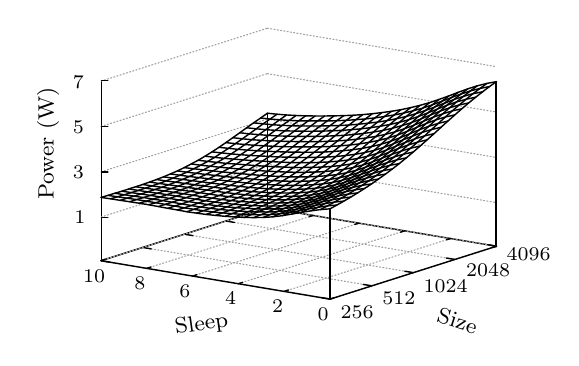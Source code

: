 
\definecolor{ca0a0a4}{RGB}{160,160,164}
\scriptsize
\begin{tikzpicture}[y=0.80pt, x=0.80pt, yscale=-0.57, xscale=0.57, inner sep=0pt, outer sep=0pt]
\begin{scope}[draw=black,line join=bevel,line cap=rect,even odd rule,line width=0.512pt]
  \begin{scope}[cm={{1.0,0.0,0.0,1.0,(0.0,0.0)}},draw=black,line join=bevel,line cap=rect,line width=0.512pt]
  \end{scope}
  \begin{scope}[cm={{1.005,0.0,0.0,1.005,(0.0,0.0)}},draw=black,line join=bevel,line cap=rect,line width=0.512pt]
  \end{scope}
  \begin{scope}[cm={{1.005,0.0,0.0,1.005,(0.0,0.0)}},draw=black,line join=round,line cap=round,line width=0.512pt]
    \path[draw] (59.1,229.5) -- (190.3,187.8);
    \path[draw] (370.9,218.1) -- (190.3,187.8);
    \path[draw] (59.5,229.5) -- (59.5,87.5);
    \path[draw] (190.5,187.5) -- (190.5,113.5);
    \path[draw] (370.5,218.5) -- (370.5,88.5);
  \end{scope}
  \begin{scope}[cm={{1.005,0.0,0.0,1.005,(0.0,0.0)}},draw=ca0a0a4,dash pattern=on 0.40pt off 0.80pt,line join=round,line cap=round,line width=0.400pt]
    \path[draw] (239.7,259.8) -- (59.1,229.5);
  \end{scope}
  \begin{scope}[cm={{1.005,0.0,0.0,1.005,(0.0,0.0)}},draw=black,line join=round,line cap=round,line width=0.512pt]
    \path[draw] (239.7,259.8) -- (232.9,258.6);
    \path[draw] (59.1,229.5) -- (65.8,230.6);
  \end{scope}
  \begin{scope}[cm={{1.005,0.0,0.0,1.005,(0.0,0.0)}},draw=black,line join=bevel,line cap=rect,line width=0.512pt]
  \end{scope}
  \begin{scope}[cm={{1.005,0.0,0.0,1.005,(249.153,276.781)}},draw=black,line join=bevel,line cap=rect,line width=0.512pt]
  \end{scope}
  \begin{scope}[cm={{1.005,0.0,0.0,1.005,(249.153,276.781)}},draw=black,line join=bevel,line cap=rect,line width=0.512pt]
  \end{scope}
  \begin{scope}[cm={{1.005,0.0,0.0,1.005,(249.153,276.781)}},draw=black,line join=bevel,line cap=rect,line width=0.512pt]
  \end{scope}
  \begin{scope}[cm={{1.005,0.0,0.0,1.005,(249.153,276.781)}},draw=black,line join=bevel,line cap=rect,line width=0.512pt]
  \end{scope}
  \begin{scope}[cm={{1.005,0.0,0.0,1.005,(249.153,276.781)}},draw=black,line join=bevel,line cap=rect,line width=0.512pt]
  \end{scope}
  \begin{scope}[cm={{1.005,0.0,0.0,1.005,(249.153,276.781)}},draw=black,line join=bevel,line cap=rect,line width=0.512pt]
    \path[fill=black] (0.0,0.0) node[above right] () {256};
  \end{scope}
  \begin{scope}[cm={{1.005,0.0,0.0,1.005,(249.153,276.781)}},draw=black,line join=bevel,line cap=rect,line width=0.512pt]
  \end{scope}
  \begin{scope}[cm={{1.005,0.0,0.0,1.005,(0.0,0.0)}},draw=black,line join=bevel,line cap=rect,line width=0.512pt]
  \end{scope}
  \begin{scope}[cm={{1.005,0.0,0.0,1.005,(0.0,0.0)}},draw=ca0a0a4,dash pattern=on 0.40pt off 0.80pt,line join=round,line cap=round,line width=0.400pt]
    \path[draw] (272.5,249.3) -- (91.9,219.0);
  \end{scope}
  \begin{scope}[cm={{1.005,0.0,0.0,1.005,(0.0,0.0)}},draw=black,line join=round,line cap=round,line width=0.512pt]
    \path[draw] (272.5,249.3) -- (265.8,248.2);
    \path[draw] (91.9,219.0) -- (98.6,220.2);
  \end{scope}
  \begin{scope}[cm={{1.005,0.0,0.0,1.005,(0.0,0.0)}},draw=black,line join=bevel,line cap=rect,line width=0.512pt]
  \end{scope}
  \begin{scope}[cm={{1.005,0.0,0.0,1.005,(282.307,265.73)}},draw=black,line join=bevel,line cap=rect,line width=0.512pt]
  \end{scope}
  \begin{scope}[cm={{1.005,0.0,0.0,1.005,(282.307,265.73)}},draw=black,line join=bevel,line cap=rect,line width=0.512pt]
  \end{scope}
  \begin{scope}[cm={{1.005,0.0,0.0,1.005,(282.307,265.73)}},draw=black,line join=bevel,line cap=rect,line width=0.512pt]
  \end{scope}
  \begin{scope}[cm={{1.005,0.0,0.0,1.005,(282.307,265.73)}},draw=black,line join=bevel,line cap=rect,line width=0.512pt]
  \end{scope}
  \begin{scope}[cm={{1.005,0.0,0.0,1.005,(282.307,265.73)}},draw=black,line join=bevel,line cap=rect,line width=0.512pt]
  \end{scope}
  \begin{scope}[cm={{1.005,0.0,0.0,1.005,(282.307,265.73)}},draw=black,line join=bevel,line cap=rect,line width=0.512pt]
    \path[fill=black] (0.0,0.0) node[above right] () {512};
  \end{scope}
  \begin{scope}[cm={{1.005,0.0,0.0,1.005,(282.307,265.73)}},draw=black,line join=bevel,line cap=rect,line width=0.512pt]
  \end{scope}
  \begin{scope}[cm={{1.005,0.0,0.0,1.005,(0.0,0.0)}},draw=black,line join=bevel,line cap=rect,line width=0.512pt]
  \end{scope}
  \begin{scope}[cm={{1.005,0.0,0.0,1.005,(0.0,0.0)}},draw=ca0a0a4,dash pattern=on 0.40pt off 0.80pt,line join=round,line cap=round,line width=0.400pt]
    \path[draw] (305.3,238.9) -- (124.7,208.6);
  \end{scope}
  \begin{scope}[cm={{1.005,0.0,0.0,1.005,(0.0,0.0)}},draw=black,line join=round,line cap=round,line width=0.512pt]
    \path[draw] (305.3,238.9) -- (298.6,237.8);
    \path[draw] (124.7,208.6) -- (131.4,209.7);
  \end{scope}
  \begin{scope}[cm={{1.005,0.0,0.0,1.005,(0.0,0.0)}},draw=black,line join=bevel,line cap=rect,line width=0.512pt]
  \end{scope}
  \begin{scope}[cm={{1.005,0.0,0.0,1.005,(315.46,255.684)}},draw=black,line join=bevel,line cap=rect,line width=0.512pt]
  \end{scope}
  \begin{scope}[cm={{1.005,0.0,0.0,1.005,(315.46,255.684)}},draw=black,line join=bevel,line cap=rect,line width=0.512pt]
  \end{scope}
  \begin{scope}[cm={{1.005,0.0,0.0,1.005,(315.46,255.684)}},draw=black,line join=bevel,line cap=rect,line width=0.512pt]
  \end{scope}
  \begin{scope}[cm={{1.005,0.0,0.0,1.005,(315.46,255.684)}},draw=black,line join=bevel,line cap=rect,line width=0.512pt]
  \end{scope}
  \begin{scope}[cm={{1.005,0.0,0.0,1.005,(315.46,255.684)}},draw=black,line join=bevel,line cap=rect,line width=0.512pt]
  \end{scope}
  \begin{scope}[cm={{1.005,0.0,0.0,1.005,(314.96,256.184)}},draw=black,line join=bevel,line cap=rect,line width=0.512pt]
    \path[fill=black] (0.0,0.0) node[above right] () {1024};
  \end{scope}
  \begin{scope}[cm={{1.005,0.0,0.0,1.005,(315.46,255.684)}},draw=black,line join=bevel,line cap=rect,line width=0.512pt]
  \end{scope}
  \begin{scope}[cm={{1.005,0.0,0.0,1.005,(0.0,0.0)}},draw=black,line join=bevel,line cap=rect,line width=0.512pt]
  \end{scope}
  \begin{scope}[cm={{1.005,0.0,0.0,1.005,(0.0,0.0)}},draw=ca0a0a4,dash pattern=on 0.40pt off 0.80pt,line join=round,line cap=round,line width=0.400pt]
    \path[draw] (338.1,228.5) -- (157.5,198.2);
  \end{scope}
  \begin{scope}[cm={{1.005,0.0,0.0,1.005,(0.0,0.0)}},draw=black,line join=round,line cap=round,line width=0.512pt]
    \path[draw] (338.1,228.5) -- (331.4,227.4);
    \path[draw] (157.5,198.2) -- (164.2,199.3);
  \end{scope}
  \begin{scope}[cm={{1.005,0.0,0.0,1.005,(0.0,0.0)}},draw=black,line join=bevel,line cap=rect,line width=0.512pt]
  \end{scope}
  \begin{scope}[cm={{1.005,0.0,0.0,1.005,(348.614,244.633)}},draw=black,line join=bevel,line cap=rect,line width=0.512pt]
  \end{scope}
  \begin{scope}[cm={{1.005,0.0,0.0,1.005,(348.614,244.633)}},draw=black,line join=bevel,line cap=rect,line width=0.512pt]
  \end{scope}
  \begin{scope}[cm={{1.005,0.0,0.0,1.005,(348.614,244.633)}},draw=black,line join=bevel,line cap=rect,line width=0.512pt]
  \end{scope}
  \begin{scope}[cm={{1.005,0.0,0.0,1.005,(348.614,244.633)}},draw=black,line join=bevel,line cap=rect,line width=0.512pt]
  \end{scope}
  \begin{scope}[cm={{1.005,0.0,0.0,1.005,(348.614,244.633)}},draw=black,line join=bevel,line cap=rect,line width=0.512pt]
  \end{scope}
  \begin{scope}[cm={{1.005,0.0,0.0,1.005,(348.614,243.133)}},draw=black,line join=bevel,line cap=rect,line width=0.512pt]
    \path[fill=black] (0.0,0.0) node[above right] () {2048};
  \end{scope}
  \begin{scope}[cm={{1.005,0.0,0.0,1.005,(348.614,244.633)}},draw=black,line join=bevel,line cap=rect,line width=0.512pt]
  \end{scope}
  \begin{scope}[cm={{1.005,0.0,0.0,1.005,(0.0,0.0)}},draw=black,line join=bevel,line cap=rect,line width=0.512pt]
  \end{scope}
  \begin{scope}[cm={{1.005,0.0,0.0,1.005,(0.0,0.0)}},draw=ca0a0a4,dash pattern=on 0.40pt off 0.80pt,line join=round,line cap=round,line width=0.400pt]
    \path[draw] (370.9,218.1) -- (190.3,187.8);
  \end{scope}
  \begin{scope}[cm={{1.005,0.0,0.0,1.005,(0.0,0.0)}},draw=black,line join=round,line cap=round,line width=0.512pt]
    \path[draw] (370.9,218.1) -- (364.2,216.9);
    \path[draw] (190.3,187.8) -- (197.1,188.9);
  \end{scope}
  \begin{scope}[cm={{1.005,0.0,0.0,1.005,(0.0,0.0)}},draw=black,line join=bevel,line cap=rect,line width=0.512pt]
  \end{scope}
  \begin{scope}[cm={{1.005,0.0,0.0,1.005,(380.763,234.586)}},draw=black,line join=bevel,line cap=rect,line width=0.512pt]
  \end{scope}
  \begin{scope}[cm={{1.005,0.0,0.0,1.005,(380.763,234.586)}},draw=black,line join=bevel,line cap=rect,line width=0.512pt]
  \end{scope}
  \begin{scope}[cm={{1.005,0.0,0.0,1.005,(380.763,234.586)}},draw=black,line join=bevel,line cap=rect,line width=0.512pt]
  \end{scope}
  \begin{scope}[cm={{1.005,0.0,0.0,1.005,(380.763,234.586)}},draw=black,line join=bevel,line cap=rect,line width=0.512pt]
  \end{scope}
  \begin{scope}[cm={{1.005,0.0,0.0,1.005,(380.763,234.586)}},draw=black,line join=bevel,line cap=rect,line width=0.512pt]
  \end{scope}
  \begin{scope}[cm={{1.005,0.0,0.0,1.005,(380.763,230.586)}},draw=black,line join=bevel,line cap=rect,line width=0.512pt]
    \path[fill=black] (0.0,0.0) node[above right] () {4096};
  \end{scope}
  \begin{scope}[cm={{1.005,0.0,0.0,1.005,(380.763,234.586)}},draw=black,line join=bevel,line cap=rect,line width=0.512pt]
  \end{scope}
  \begin{scope}[cm={{1.005,0.0,0.0,1.005,(0.0,0.0)}},draw=black,line join=bevel,line cap=rect,line width=0.512pt]
  \end{scope}
  \begin{scope}[cm={{1.005,0.0,0.0,1.005,(0.0,0.0)}},draw=ca0a0a4,dash pattern=on 0.40pt off 0.80pt,line join=round,line cap=round,line width=0.400pt]
    \path[draw] (239.7,259.8) -- (370.9,218.1);
  \end{scope}
  \begin{scope}[cm={{1.005,0.0,0.0,1.005,(0.0,0.0)}},draw=black,line join=round,line cap=round,line width=0.512pt]
    \path[draw] (239.7,259.8) -- (242.9,258.7);
    \path[draw] (370.9,218.1) -- (367.6,219.1);
  \end{scope}
  \begin{scope}[cm={{1.005,0.0,0.0,1.005,(0.0,0.0)}},draw=black,line join=bevel,line cap=rect,line width=0.512pt]
  \end{scope}
  \begin{scope}[cm={{1.005,0.0,0.0,1.005,(231.07,275.777)}},draw=black,line join=bevel,line cap=rect,line width=0.512pt]
  \end{scope}
  \begin{scope}[cm={{1.005,0.0,0.0,1.005,(231.07,275.777)}},draw=black,line join=bevel,line cap=rect,line width=0.512pt]
  \end{scope}
  \begin{scope}[cm={{1.005,0.0,0.0,1.005,(231.07,275.777)}},draw=black,line join=bevel,line cap=rect,line width=0.512pt]
  \end{scope}
  \begin{scope}[cm={{1.005,0.0,0.0,1.005,(231.07,275.777)}},draw=black,line join=bevel,line cap=rect,line width=0.512pt]
  \end{scope}
  \begin{scope}[cm={{1.005,0.0,0.0,1.005,(231.07,275.777)}},draw=black,line join=bevel,line cap=rect,line width=0.512pt]
  \end{scope}
  \begin{scope}[cm={{1.005,0.0,0.0,1.005,(231.07,277.777)}},draw=black,line join=bevel,line cap=rect,line width=0.512pt]
    \path[fill=black] (0.0,0.0) node[above right] () {0};
  \end{scope}
  \begin{scope}[cm={{1.005,0.0,0.0,1.005,(231.07,275.777)}},draw=black,line join=bevel,line cap=rect,line width=0.512pt]
  \end{scope}
  \begin{scope}[cm={{1.005,0.0,0.0,1.005,(0.0,0.0)}},draw=black,line join=bevel,line cap=rect,line width=0.512pt]
  \end{scope}
  \begin{scope}[cm={{1.005,0.0,0.0,1.005,(0.0,0.0)}},draw=ca0a0a4,dash pattern=on 0.40pt off 0.80pt,line join=round,line cap=round,line width=0.400pt]
    \path[draw] (203.6,253.7) -- (334.8,212.0);
  \end{scope}
  \begin{scope}[cm={{1.005,0.0,0.0,1.005,(0.0,0.0)}},draw=black,line join=round,line cap=round,line width=0.512pt]
    \path[draw] (203.6,253.7) -- (206.9,252.6);
    \path[draw] (334.8,212.0) -- (331.5,213.0);
  \end{scope}
  \begin{scope}[cm={{1.005,0.0,0.0,1.005,(0.0,0.0)}},draw=black,line join=bevel,line cap=rect,line width=0.512pt]
  \end{scope}
  \begin{scope}[cm={{1.005,0.0,0.0,1.005,(194.902,269.749)}},draw=black,line join=bevel,line cap=rect,line width=0.512pt]
  \end{scope}
  \begin{scope}[cm={{1.005,0.0,0.0,1.005,(194.902,269.749)}},draw=black,line join=bevel,line cap=rect,line width=0.512pt]
  \end{scope}
  \begin{scope}[cm={{1.005,0.0,0.0,1.005,(194.902,269.749)}},draw=black,line join=bevel,line cap=rect,line width=0.512pt]
  \end{scope}
  \begin{scope}[cm={{1.005,0.0,0.0,1.005,(194.902,269.749)}},draw=black,line join=bevel,line cap=rect,line width=0.512pt]
  \end{scope}
  \begin{scope}[cm={{1.005,0.0,0.0,1.005,(194.902,269.749)}},draw=black,line join=bevel,line cap=rect,line width=0.512pt]
  \end{scope}
  \begin{scope}[cm={{1.005,0.0,0.0,1.005,(194.902,271.749)}},draw=black,line join=bevel,line cap=rect,line width=0.512pt]
    \path[fill=black] (0.0,0.0) node[above right] () {2};
  \end{scope}
  \begin{scope}[cm={{1.005,0.0,0.0,1.005,(194.902,269.749)}},draw=black,line join=bevel,line cap=rect,line width=0.512pt]
  \end{scope}
  \begin{scope}[cm={{1.005,0.0,0.0,1.005,(0.0,0.0)}},draw=black,line join=bevel,line cap=rect,line width=0.512pt]
  \end{scope}
  \begin{scope}[cm={{1.005,0.0,0.0,1.005,(0.0,0.0)}},draw=ca0a0a4,dash pattern=on 0.40pt off 0.80pt,line join=round,line cap=round,line width=0.400pt]
    \path[draw] (167.5,247.6) -- (298.6,205.9);
  \end{scope}
  \begin{scope}[cm={{1.005,0.0,0.0,1.005,(0.0,0.0)}},draw=black,line join=round,line cap=round,line width=0.512pt]
    \path[draw] (167.5,247.6) -- (170.8,246.6);
    \path[draw] (298.6,205.9) -- (295.3,207.0);
  \end{scope}
  \begin{scope}[cm={{1.005,0.0,0.0,1.005,(0.0,0.0)}},draw=black,line join=bevel,line cap=rect,line width=0.512pt]
  \end{scope}
  \begin{scope}[cm={{1.005,0.0,0.0,1.005,(157.73,263.721)}},draw=black,line join=bevel,line cap=rect,line width=0.512pt]
  \end{scope}
  \begin{scope}[cm={{1.005,0.0,0.0,1.005,(157.73,263.721)}},draw=black,line join=bevel,line cap=rect,line width=0.512pt]
  \end{scope}
  \begin{scope}[cm={{1.005,0.0,0.0,1.005,(157.73,263.721)}},draw=black,line join=bevel,line cap=rect,line width=0.512pt]
  \end{scope}
  \begin{scope}[cm={{1.005,0.0,0.0,1.005,(157.73,263.721)}},draw=black,line join=bevel,line cap=rect,line width=0.512pt]
  \end{scope}
  \begin{scope}[cm={{1.005,0.0,0.0,1.005,(157.73,263.721)}},draw=black,line join=bevel,line cap=rect,line width=0.512pt]
  \end{scope}
  \begin{scope}[cm={{1.005,0.0,0.0,1.005,(157.73,265.721)}},draw=black,line join=bevel,line cap=rect,line width=0.512pt]
    \path[fill=black] (0.0,0.0) node[above right] () {4};
  \end{scope}
  \begin{scope}[cm={{1.005,0.0,0.0,1.005,(157.73,263.721)}},draw=black,line join=bevel,line cap=rect,line width=0.512pt]
  \end{scope}
  \begin{scope}[cm={{1.005,0.0,0.0,1.005,(0.0,0.0)}},draw=black,line join=bevel,line cap=rect,line width=0.512pt]
  \end{scope}
  \begin{scope}[cm={{1.005,0.0,0.0,1.005,(0.0,0.0)}},draw=ca0a0a4,dash pattern=on 0.40pt off 0.80pt,line join=round,line cap=round,line width=0.400pt]
    \path[draw] (131.4,241.6) -- (262.5,199.9);
  \end{scope}
  \begin{scope}[cm={{1.005,0.0,0.0,1.005,(0.0,0.0)}},draw=black,line join=round,line cap=round,line width=0.512pt]
    \path[draw] (131.4,241.6) -- (134.7,240.5);
    \path[draw] (262.5,199.9) -- (259.2,200.9);
  \end{scope}
  \begin{scope}[cm={{1.005,0.0,0.0,1.005,(0.0,0.0)}},draw=black,line join=bevel,line cap=rect,line width=0.512pt]
  \end{scope}
  \begin{scope}[cm={{1.005,0.0,0.0,1.005,(121.563,257.693)}},draw=black,line join=bevel,line cap=rect,line width=0.512pt]
  \end{scope}
  \begin{scope}[cm={{1.005,0.0,0.0,1.005,(121.563,257.693)}},draw=black,line join=bevel,line cap=rect,line width=0.512pt]
  \end{scope}
  \begin{scope}[cm={{1.005,0.0,0.0,1.005,(121.563,257.693)}},draw=black,line join=bevel,line cap=rect,line width=0.512pt]
  \end{scope}
  \begin{scope}[cm={{1.005,0.0,0.0,1.005,(121.563,257.693)}},draw=black,line join=bevel,line cap=rect,line width=0.512pt]
  \end{scope}
  \begin{scope}[cm={{1.005,0.0,0.0,1.005,(121.563,257.693)}},draw=black,line join=bevel,line cap=rect,line width=0.512pt]
  \end{scope}
  \begin{scope}[cm={{1.005,0.0,0.0,1.005,(121.563,259.693)}},draw=black,line join=bevel,line cap=rect,line width=0.512pt]
    \path[fill=black] (0.0,0.0) node[above right] () {6};
  \end{scope}
  \begin{scope}[cm={{1.005,0.0,0.0,1.005,(121.563,257.693)}},draw=black,line join=bevel,line cap=rect,line width=0.512pt]
  \end{scope}
  \begin{scope}[cm={{1.005,0.0,0.0,1.005,(0.0,0.0)}},draw=black,line join=bevel,line cap=rect,line width=0.512pt]
  \end{scope}
  \begin{scope}[cm={{1.005,0.0,0.0,1.005,(0.0,0.0)}},draw=ca0a0a4,dash pattern=on 0.40pt off 0.80pt,line join=round,line cap=round,line width=0.400pt]
    \path[draw] (95.2,235.5) -- (226.4,193.8);
  \end{scope}
  \begin{scope}[cm={{1.005,0.0,0.0,1.005,(0.0,0.0)}},draw=black,line join=round,line cap=round,line width=0.512pt]
    \path[draw] (95.2,235.5) -- (98.5,234.5);
    \path[draw] (226.4,193.8) -- (223.1,194.9);
  \end{scope}
  \begin{scope}[cm={{1.005,0.0,0.0,1.005,(0.0,0.0)}},draw=black,line join=bevel,line cap=rect,line width=0.512pt]
  \end{scope}
  \begin{scope}[cm={{1.005,0.0,0.0,1.005,(85.898,251.665)}},draw=black,line join=bevel,line cap=rect,line width=0.512pt]
  \end{scope}
  \begin{scope}[cm={{1.005,0.0,0.0,1.005,(85.898,251.665)}},draw=black,line join=bevel,line cap=rect,line width=0.512pt]
  \end{scope}
  \begin{scope}[cm={{1.005,0.0,0.0,1.005,(85.898,251.665)}},draw=black,line join=bevel,line cap=rect,line width=0.512pt]
  \end{scope}
  \begin{scope}[cm={{1.005,0.0,0.0,1.005,(85.898,251.665)}},draw=black,line join=bevel,line cap=rect,line width=0.512pt]
  \end{scope}
  \begin{scope}[cm={{1.005,0.0,0.0,1.005,(85.898,251.665)}},draw=black,line join=bevel,line cap=rect,line width=0.512pt]
  \end{scope}
  \begin{scope}[cm={{1.005,0.0,0.0,1.005,(85.898,253.665)}},draw=black,line join=bevel,line cap=rect,line width=0.512pt]
    \path[fill=black] (0.0,0.0) node[above right] () {8};
  \end{scope}
  \begin{scope}[cm={{1.005,0.0,0.0,1.005,(85.898,251.665)}},draw=black,line join=bevel,line cap=rect,line width=0.512pt]
  \end{scope}
  \begin{scope}[cm={{1.005,0.0,0.0,1.005,(0.0,0.0)}},draw=black,line join=bevel,line cap=rect,line width=0.512pt]
  \end{scope}
  \begin{scope}[cm={{1.005,0.0,0.0,1.005,(0.0,0.0)}},draw=ca0a0a4,dash pattern=on 0.40pt off 0.80pt,line join=round,line cap=round,line width=0.400pt]
    \path[draw] (59.1,229.5) -- (190.3,187.8);
  \end{scope}
  \begin{scope}[cm={{1.005,0.0,0.0,1.005,(0.0,0.0)}},draw=black,line join=round,line cap=round,line width=0.512pt]
    \path[draw] (59.1,229.5) -- (62.4,228.4);
    \path[draw] (190.3,187.8) -- (187.1,188.8);
  \end{scope}
  \begin{scope}[cm={{1.005,0.0,0.0,1.005,(0.0,0.0)}},draw=black,line join=bevel,line cap=rect,line width=0.512pt]
  \end{scope}
  \begin{scope}[cm={{1.005,0.0,0.0,1.005,(45.209,245.637)}},draw=black,line join=bevel,line cap=rect,line width=0.512pt]
  \end{scope}
  \begin{scope}[cm={{1.005,0.0,0.0,1.005,(45.209,245.637)}},draw=black,line join=bevel,line cap=rect,line width=0.512pt]
  \end{scope}
  \begin{scope}[cm={{1.005,0.0,0.0,1.005,(45.209,245.637)}},draw=black,line join=bevel,line cap=rect,line width=0.512pt]
  \end{scope}
  \begin{scope}[cm={{1.005,0.0,0.0,1.005,(45.209,245.637)}},draw=black,line join=bevel,line cap=rect,line width=0.512pt]
  \end{scope}
  \begin{scope}[cm={{1.005,0.0,0.0,1.005,(45.209,245.637)}},draw=black,line join=bevel,line cap=rect,line width=0.512pt]
  \end{scope}
  \begin{scope}[cm={{1.005,0.0,0.0,1.005,(45.209,247.637)}},draw=black,line join=bevel,line cap=rect,line width=0.512pt]
    \path[fill=black] (0.0,0.0) node[above right] () {10};
  \end{scope}
  \begin{scope}[cm={{1.005,0.0,0.0,1.005,(45.209,245.637)}},draw=black,line join=bevel,line cap=rect,line width=0.512pt]
  \end{scope}
  \begin{scope}[cm={{1.005,0.0,0.0,1.005,(0.0,0.0)}},draw=black,line join=bevel,line cap=rect,line width=0.512pt]
  \end{scope}
  \begin{scope}[cm={{1.005,0.0,0.0,1.005,(0.0,0.0)}},draw=ca0a0a4,dash pattern=on 0.40pt off 0.80pt,line join=round,line cap=round,line width=0.400pt]
    \path[draw] (59.1,195.1) -- (190.3,153.4);
    \path[draw] (190.3,153.4) -- (190.3,153.4) -- (370.9,183.7);
  \end{scope}
  \begin{scope}[cm={{1.005,0.0,0.0,1.005,(0.0,0.0)}},draw=black,line join=round,line cap=round,line width=0.512pt]
    \path[draw] (59.5,195.5) -- (64.5,195.5);
  \end{scope}
  \begin{scope}[cm={{1.005,0.0,0.0,1.005,(0.0,0.0)}},draw=black,line join=bevel,line cap=rect,line width=0.512pt]
  \end{scope}
  \begin{scope}[cm={{1.005,0.0,0.0,1.005,(38.177,201.433)}},draw=black,line join=bevel,line cap=rect,line width=0.512pt]
  \end{scope}
  \begin{scope}[cm={{1.005,0.0,0.0,1.005,(38.177,201.433)}},draw=black,line join=bevel,line cap=rect,line width=0.512pt]
  \end{scope}
  \begin{scope}[cm={{1.005,0.0,0.0,1.005,(38.177,201.433)}},draw=black,line join=bevel,line cap=rect,line width=0.512pt]
  \end{scope}
  \begin{scope}[cm={{1.005,0.0,0.0,1.005,(38.177,201.433)}},draw=black,line join=bevel,line cap=rect,line width=0.512pt]
  \end{scope}
  \begin{scope}[cm={{1.005,0.0,0.0,1.005,(38.177,201.433)}},draw=black,line join=bevel,line cap=rect,line width=0.512pt]
  \end{scope}
  \begin{scope}[cm={{1.005,0.0,0.0,1.005,(38.177,201.433)}},draw=black,line join=bevel,line cap=rect,line width=0.512pt]
    \path[fill=black] (0.0,0.0) node[above right] () {1};
  \end{scope}
  \begin{scope}[cm={{1.005,0.0,0.0,1.005,(38.177,201.433)}},draw=black,line join=bevel,line cap=rect,line width=0.512pt]
  \end{scope}
  \begin{scope}[cm={{1.005,0.0,0.0,1.005,(0.0,0.0)}},draw=black,line join=bevel,line cap=rect,line width=0.512pt]
  \end{scope}
  \begin{scope}[cm={{1.005,0.0,0.0,1.005,(0.0,0.0)}},draw=ca0a0a4,dash pattern=on 0.40pt off 0.80pt,line join=round,line cap=round,line width=0.400pt]
    \path[draw] (59.1,159.4) -- (190.3,117.8);
    \path[draw] (190.3,117.8) -- (190.3,117.8) -- (370.9,148.1);
  \end{scope}
  \begin{scope}[cm={{1.005,0.0,0.0,1.005,(0.0,0.0)}},draw=black,line join=round,line cap=round,line width=0.512pt]
    \path[draw] (59.5,159.5) -- (64.5,159.5);
  \end{scope}
  \begin{scope}[cm={{1.005,0.0,0.0,1.005,(0.0,0.0)}},draw=black,line join=bevel,line cap=rect,line width=0.512pt]
  \end{scope}
  \begin{scope}[cm={{1.005,0.0,0.0,1.005,(37.172,165.265)}},draw=black,line join=bevel,line cap=rect,line width=0.512pt]
  \end{scope}
  \begin{scope}[cm={{1.005,0.0,0.0,1.005,(37.172,165.265)}},draw=black,line join=bevel,line cap=rect,line width=0.512pt]
  \end{scope}
  \begin{scope}[cm={{1.005,0.0,0.0,1.005,(37.172,165.265)}},draw=black,line join=bevel,line cap=rect,line width=0.512pt]
  \end{scope}
  \begin{scope}[cm={{1.005,0.0,0.0,1.005,(37.172,165.265)}},draw=black,line join=bevel,line cap=rect,line width=0.512pt]
  \end{scope}
  \begin{scope}[cm={{1.005,0.0,0.0,1.005,(37.172,165.265)}},draw=black,line join=bevel,line cap=rect,line width=0.512pt]
  \end{scope}
  \begin{scope}[cm={{1.005,0.0,0.0,1.005,(37.172,165.265)}},draw=black,line join=bevel,line cap=rect,line width=0.512pt]
    \path[fill=black] (0.0,0.0) node[above right] () {3};
  \end{scope}
  \begin{scope}[cm={{1.005,0.0,0.0,1.005,(37.172,165.265)}},draw=black,line join=bevel,line cap=rect,line width=0.512pt]
  \end{scope}
  \begin{scope}[cm={{1.005,0.0,0.0,1.005,(0.0,0.0)}},draw=black,line join=bevel,line cap=rect,line width=0.512pt]
  \end{scope}
  \begin{scope}[cm={{1.005,0.0,0.0,1.005,(0.0,0.0)}},draw=ca0a0a4,dash pattern=on 0.40pt off 0.80pt,line join=round,line cap=round,line width=0.400pt]
    \path[draw] (59.1,123.7) -- (190.3,82.0);
    \path[draw] (190.3,82.0) -- (190.3,82.0) -- (370.9,112.3);
  \end{scope}
  \begin{scope}[cm={{1.005,0.0,0.0,1.005,(0.0,0.0)}},draw=black,line join=round,line cap=round,line width=0.512pt]
    \path[draw] (59.5,123.5) -- (64.5,123.5);
  \end{scope}
  \begin{scope}[cm={{1.005,0.0,0.0,1.005,(0.0,0.0)}},draw=black,line join=bevel,line cap=rect,line width=0.512pt]
  \end{scope}
  \begin{scope}[cm={{1.005,0.0,0.0,1.005,(37.172,130.102)}},draw=black,line join=bevel,line cap=rect,line width=0.512pt]
  \end{scope}
  \begin{scope}[cm={{1.005,0.0,0.0,1.005,(37.172,130.102)}},draw=black,line join=bevel,line cap=rect,line width=0.512pt]
  \end{scope}
  \begin{scope}[cm={{1.005,0.0,0.0,1.005,(37.172,130.102)}},draw=black,line join=bevel,line cap=rect,line width=0.512pt]
  \end{scope}
  \begin{scope}[cm={{1.005,0.0,0.0,1.005,(37.172,130.102)}},draw=black,line join=bevel,line cap=rect,line width=0.512pt]
  \end{scope}
  \begin{scope}[cm={{1.005,0.0,0.0,1.005,(37.172,130.102)}},draw=black,line join=bevel,line cap=rect,line width=0.512pt]
  \end{scope}
  \begin{scope}[cm={{1.005,0.0,0.0,1.005,(37.172,130.102)}},draw=black,line join=bevel,line cap=rect,line width=0.512pt]
    \path[fill=black] (0.0,0.0) node[above right] () {5};
  \end{scope}
  \begin{scope}[cm={{1.005,0.0,0.0,1.005,(37.172,130.102)}},draw=black,line join=bevel,line cap=rect,line width=0.512pt]
  \end{scope}
  \begin{scope}[cm={{1.005,0.0,0.0,1.005,(0.0,0.0)}},draw=black,line join=bevel,line cap=rect,line width=0.512pt]
  \end{scope}
  \begin{scope}[cm={{1.005,0.0,0.0,1.005,(0.0,0.0)}},draw=ca0a0a4,dash pattern=on 0.40pt off 0.80pt,line join=round,line cap=round,line width=0.400pt]
    \path[draw] (59.1,87.9) -- (190.3,46.2);
    \path[draw] (190.3,46.2) -- (190.3,46.2) -- (370.9,76.5);
  \end{scope}
  \begin{scope}[cm={{1.005,0.0,0.0,1.005,(0.0,0.0)}},draw=black,line join=round,line cap=round,line width=0.512pt]
    \path[draw] (59.5,87.5) -- (64.5,87.5);
  \end{scope}
  \begin{scope}[cm={{1.005,0.0,0.0,1.005,(0.0,0.0)}},draw=black,line join=bevel,line cap=rect,line width=0.512pt]
  \end{scope}
  \begin{scope}[cm={{1.005,0.0,0.0,1.005,(37.172,93.935)}},draw=black,line join=bevel,line cap=rect,line width=0.512pt]
  \end{scope}
  \begin{scope}[cm={{1.005,0.0,0.0,1.005,(37.172,93.935)}},draw=black,line join=bevel,line cap=rect,line width=0.512pt]
  \end{scope}
  \begin{scope}[cm={{1.005,0.0,0.0,1.005,(37.172,93.935)}},draw=black,line join=bevel,line cap=rect,line width=0.512pt]
  \end{scope}
  \begin{scope}[cm={{1.005,0.0,0.0,1.005,(37.172,93.935)}},draw=black,line join=bevel,line cap=rect,line width=0.512pt]
  \end{scope}
  \begin{scope}[cm={{1.005,0.0,0.0,1.005,(37.172,93.935)}},draw=black,line join=bevel,line cap=rect,line width=0.512pt]
  \end{scope}
  \begin{scope}[cm={{1.005,0.0,0.0,1.005,(37.172,93.935)}},draw=black,line join=bevel,line cap=rect,line width=0.512pt]
    \path[fill=black] (0.0,0.0) node[above right] () {7};
  \end{scope}
  \begin{scope}[cm={{1.005,0.0,0.0,1.005,(37.172,93.935)}},draw=black,line join=bevel,line cap=rect,line width=0.512pt]
  \end{scope}
  \begin{scope}[cm={{0.0,-1.005,1.005,0.0,(15.572,176.316)}},draw=black,line join=bevel,line cap=rect,line width=0.512pt]
  \end{scope}
  \begin{scope}[cm={{0.0,-1.005,1.005,0.0,(15.572,176.316)}},draw=black,line join=bevel,line cap=rect,line width=0.512pt]
  \end{scope}
  \begin{scope}[cm={{0.0,-1.005,1.005,0.0,(15.572,176.316)}},draw=black,line join=bevel,line cap=rect,line width=0.512pt]
  \end{scope}
  \begin{scope}[cm={{0.0,-1.005,1.005,0.0,(15.572,176.316)}},draw=black,line join=bevel,line cap=rect,line width=0.512pt]
  \end{scope}
  \begin{scope}[cm={{0.0,-1.005,1.005,0.0,(15.572,176.316)}},draw=black,line join=bevel,line cap=rect,line width=0.512pt]
  \end{scope}
  \begin{scope}[cm={{0.0,-1.005,1.005,0.0,(8.572,182.284)}},draw=black,line join=bevel,line cap=rect,line width=0.512pt]
    \path[fill=black] (0.0,0.0) node[above right] () {\rotatebox{90}{\footnotesize Power (W)}};
  \end{scope}
  \begin{scope}[cm={{0.0,-1.005,1.005,0.0,(15.572,176.316)}},draw=black,line join=bevel,line cap=rect,line width=0.512pt]
  \end{scope}
  \begin{scope}[cm={{1.005,0.0,0.0,1.005,(0.0,0.0)}},draw=black,line join=bevel,line cap=rect,line width=0.512pt]
  \end{scope}
  \begin{scope}[cm={{1.005,0.0,0.0,1.005,(0.0,0.0)}},draw=black,line join=bevel,line cap=rect,line width=0.512pt]
  \end{scope}
  \begin{scope}[cm={{1.005,0.0,0.0,1.005,(0.0,0.0)}},draw=black,line join=bevel,line cap=rect,line width=0.512pt]
  \end{scope}
  \begin{scope}[cm={{1.005,0.0,0.0,1.005,(0.0,0.0)}},draw=black,line join=round,line cap=round,line width=0.512pt]
    \path[draw] (370.9,88.3) -- (363.4,89.7) -- (363.4,89.7) --
      (355.8,91.6) -- (355.8,91.6) -- (348.3,94.0) --
      (348.3,94.0) -- (340.8,96.7) -- (340.8,96.7) --
      (333.3,99.6) -- (333.3,99.6) -- (325.7,102.3) --
      (325.7,102.3) -- (318.2,104.8) -- (318.2,104.8) --
      (310.7,107.0) -- (310.7,107.0) -- (303.2,108.8) --
      (303.2,108.8) -- (295.6,110.4) -- (295.6,110.4) --
      (288.1,111.7) -- (288.1,111.7) -- (280.6,112.7) --
      (280.6,112.7) -- (273.0,113.6) -- (273.0,113.6) --
      (265.5,114.3) -- (265.5,114.3) -- (258.0,114.8) --
      (258.0,114.8) -- (250.5,115.1) -- (250.5,115.1) --
      (242.9,115.3) -- (242.9,115.3) -- (235.4,115.4) --
      (235.4,115.4) -- (227.9,115.4) -- (227.9,115.4) --
      (220.4,115.3) -- (220.4,115.3) -- (212.9,115.0) --
      (212.9,115.0) -- (205.4,114.6) -- (205.4,114.6) --
      (197.9,114.0) -- (197.9,114.0) -- (190.3,113.2);
    \path[draw] (365.4,92.2) -- (357.9,93.7) -- (357.9,93.7) --
      (350.4,95.6) -- (350.4,95.6) -- (342.9,98.1) --
      (342.9,98.1) -- (335.3,100.9) -- (335.3,100.9) --
      (327.8,103.8) -- (327.8,103.8) -- (320.3,106.6) --
      (320.3,106.6) -- (312.7,109.2) -- (312.7,109.2) --
      (305.2,111.3) -- (305.2,111.3) -- (297.7,113.1) --
      (297.7,113.1) -- (290.2,114.6) -- (290.2,114.6) --
      (282.6,115.8) -- (282.6,115.8) -- (275.1,116.9) --
      (275.1,116.9) -- (267.6,117.7) -- (267.6,117.7) --
      (260.1,118.3) -- (260.1,118.3) -- (252.5,118.8) --
      (252.5,118.8) -- (245.0,119.1) -- (245.0,119.1) --
      (237.5,119.3) -- (237.5,119.3) -- (229.9,119.3) --
      (229.9,119.3) -- (222.4,119.3) -- (222.4,119.3) --
      (215.0,119.2) -- (215.0,119.2) -- (207.5,118.9) --
      (207.5,118.9) -- (199.9,118.4) -- (199.9,118.4) --
      (192.4,117.8) -- (192.4,117.8) -- (184.9,117.0);
    \path[draw] (360.0,96.3) -- (352.4,97.8) -- (352.4,97.8) --
      (344.9,99.9) -- (344.9,99.9) -- (337.4,102.4) --
      (337.4,102.4) -- (329.9,105.3) -- (329.9,105.3) --
      (322.3,108.3) -- (322.3,108.3) -- (314.8,111.1) --
      (314.8,111.1) -- (307.3,113.6) -- (307.3,113.6) --
      (299.7,115.8) -- (299.7,115.8) -- (292.2,117.5) --
      (292.2,117.5) -- (284.7,119.0) -- (284.7,119.0) --
      (277.2,120.2) -- (277.2,120.2) -- (269.6,121.1) --
      (269.6,121.1) -- (262.1,121.9) -- (262.1,121.9) --
      (254.6,122.5) -- (254.6,122.5) -- (247.1,122.9) --
      (247.1,122.9) -- (239.5,123.1) -- (239.5,123.1) --
      (232.0,123.3) -- (232.0,123.3) -- (224.5,123.3) --
      (224.5,123.3) -- (216.9,123.3) -- (216.9,123.3) --
      (209.5,123.1) -- (209.5,123.1) -- (202.0,122.8) --
      (202.0,122.8) -- (194.5,122.3) -- (194.5,122.3) --
      (186.9,121.6) -- (186.9,121.6) -- (179.4,120.8);
    \path[draw] (354.5,100.6) -- (347.0,102.2) -- (347.0,102.2) --
      (339.4,104.3) -- (339.4,104.3) -- (331.9,106.9) --
      (331.9,106.9) -- (324.4,109.9) -- (324.4,109.9) --
      (316.9,112.9) -- (316.9,112.9) -- (309.3,115.8) --
      (309.3,115.8) -- (301.8,118.3) -- (301.8,118.3) --
      (294.3,120.4) -- (294.3,120.4) -- (286.8,122.1) --
      (286.8,122.1) -- (279.2,123.5) -- (279.2,123.5) --
      (271.7,124.6) -- (271.7,124.6) -- (264.2,125.5) --
      (264.2,125.5) -- (256.6,126.2) -- (256.6,126.2) --
      (249.1,126.7) -- (249.1,126.7) -- (241.6,127.1) --
      (241.6,127.1) -- (234.1,127.3) -- (234.1,127.3) --
      (226.5,127.4) -- (226.5,127.4) -- (219.0,127.4) --
      (219.0,127.4) -- (211.6,127.3) -- (211.6,127.3) --
      (204.1,127.1) -- (204.1,127.1) -- (196.5,126.7) --
      (196.5,126.7) -- (189.0,126.2) -- (189.0,126.2) --
      (181.5,125.5) -- (181.5,125.5) -- (173.9,124.7);
    \path[draw] (349.0,105.1) -- (341.5,106.7) -- (341.5,106.7) --
      (334.0,108.9) -- (334.0,108.9) -- (326.4,111.6) --
      (326.4,111.6) -- (318.9,114.6) -- (318.9,114.6) --
      (311.4,117.7) -- (311.4,117.7) -- (303.9,120.6) --
      (303.9,120.6) -- (296.3,123.0) -- (296.3,123.0) --
      (288.8,125.1) -- (288.8,125.1) -- (281.3,126.8) --
      (281.3,126.8) -- (273.8,128.1) -- (273.8,128.1) --
      (266.2,129.1) -- (266.2,129.1) -- (258.7,130.0) --
      (258.7,130.0) -- (251.2,130.6) -- (251.2,130.6) --
      (243.6,131.0) -- (243.6,131.0) -- (236.1,131.3) --
      (236.1,131.3) -- (228.6,131.5) -- (228.6,131.5) --
      (221.1,131.5) -- (221.1,131.5) -- (213.6,131.5) --
      (213.6,131.5) -- (206.1,131.3) -- (206.1,131.3) --
      (198.6,131.1) -- (198.6,131.1) -- (191.1,130.7) --
      (191.1,130.7) -- (183.5,130.1) -- (183.5,130.1) --
      (176.0,129.5) -- (176.0,129.5) -- (168.5,128.6);
    \path[draw] (343.6,109.7) -- (336.0,111.4) -- (336.0,111.4) --
      (328.5,113.7) -- (328.5,113.7) -- (321.0,116.4) --
      (321.0,116.4) -- (313.4,119.5) -- (313.4,119.5) --
      (305.9,122.6) -- (305.9,122.6) -- (298.4,125.4) --
      (298.4,125.4) -- (290.9,127.9) -- (290.9,127.9) --
      (283.3,129.9) -- (283.3,129.9) -- (275.8,131.5) --
      (275.8,131.5) -- (268.3,132.7) -- (268.3,132.7) --
      (260.8,133.7) -- (260.8,133.7) -- (253.2,134.5) --
      (253.2,134.5) -- (245.7,135.0) -- (245.7,135.0) --
      (238.2,135.4) -- (238.2,135.4) -- (230.7,135.6) --
      (230.7,135.6) -- (223.1,135.7) -- (223.1,135.7) --
      (215.6,135.6) -- (215.6,135.6) -- (208.2,135.5) --
      (208.2,135.5) -- (200.6,135.3) -- (200.6,135.3) --
      (193.1,135.0) -- (193.1,135.0) -- (185.6,134.6) --
      (185.6,134.6) -- (178.1,134.1) -- (178.1,134.1) --
      (170.5,133.4) -- (170.5,133.4) -- (163.0,132.5);
    \path[draw] (338.1,114.5) -- (330.6,116.2) -- (330.6,116.2) --
      (323.0,118.5) -- (323.0,118.5) -- (315.5,121.3) --
      (315.5,121.3) -- (308.0,124.4) -- (308.0,124.4) --
      (300.5,127.5) -- (300.5,127.5) -- (292.9,130.4) --
      (292.9,130.4) -- (285.4,132.8) -- (285.4,132.8) --
      (277.9,134.7) -- (277.9,134.7) -- (270.3,136.2) --
      (270.3,136.2) -- (262.8,137.4) -- (262.8,137.4) --
      (255.3,138.3) -- (255.3,138.3) -- (247.8,138.9) --
      (247.8,138.9) -- (240.2,139.4) -- (240.2,139.4) --
      (232.7,139.7) -- (232.7,139.7) -- (225.2,139.8) --
      (225.2,139.8) -- (217.7,139.8) -- (217.7,139.8) --
      (210.2,139.7) -- (210.2,139.7) -- (202.7,139.6) --
      (202.7,139.6) -- (195.2,139.3) -- (195.2,139.3) --
      (187.6,138.9) -- (187.6,138.9) -- (180.1,138.5) --
      (180.1,138.5) -- (172.6,137.9) -- (172.6,137.9) --
      (165.1,137.2) -- (165.1,137.2) -- (157.5,136.4);
    \path[draw] (332.6,119.4) -- (325.1,121.2) -- (325.1,121.2) --
      (317.6,123.5) -- (317.6,123.5) -- (310.0,126.3) --
      (310.0,126.3) -- (302.5,129.4) -- (302.5,129.4) --
      (295.0,132.5) -- (295.0,132.5) -- (287.5,135.3) --
      (287.5,135.3) -- (279.9,137.7) -- (279.9,137.7) --
      (272.4,139.5) -- (272.4,139.5) -- (264.9,141.0) --
      (264.9,141.0) -- (257.3,142.0) -- (257.3,142.0) --
      (249.8,142.8) -- (249.8,142.8) -- (242.3,143.4) --
      (242.3,143.4) -- (234.8,143.8) -- (234.8,143.8) --
      (227.2,144.0) -- (227.2,144.0) -- (219.7,144.0) --
      (219.7,144.0) -- (212.3,143.9) -- (212.3,143.9) --
      (204.8,143.8) -- (204.8,143.8) -- (197.2,143.5) --
      (197.2,143.5) -- (189.7,143.2) -- (189.7,143.2) --
      (182.2,142.8) -- (182.2,142.8) -- (174.6,142.3) --
      (174.6,142.3) -- (167.1,141.7) -- (167.1,141.7) --
      (159.6,140.9) -- (159.6,140.9) -- (152.1,140.1);
    \path[draw] (327.2,124.3) -- (319.6,126.1) -- (319.6,126.1) --
      (312.1,128.4) -- (312.1,128.4) -- (304.6,131.3) --
      (304.6,131.3) -- (297.0,134.3) -- (297.0,134.3) --
      (289.5,137.4) -- (289.5,137.4) -- (282.0,140.2) --
      (282.0,140.2) -- (274.5,142.5) -- (274.5,142.5) --
      (266.9,144.3) -- (266.9,144.3) -- (259.4,145.6) --
      (259.4,145.6) -- (251.9,146.6) -- (251.9,146.6) --
      (244.4,147.3) -- (244.4,147.3) -- (236.8,147.8) --
      (236.8,147.8) -- (229.3,148.0) -- (229.3,148.0) --
      (221.8,148.1) -- (221.8,148.1) -- (214.3,148.1) --
      (214.3,148.1) -- (206.8,147.9) -- (206.8,147.9) --
      (199.3,147.7) -- (199.3,147.7) -- (191.8,147.3) --
      (191.8,147.3) -- (184.2,146.9) -- (184.2,146.9) --
      (176.7,146.5) -- (176.7,146.5) -- (169.2,145.9) --
      (169.2,145.9) -- (161.7,145.3) -- (161.7,145.3) --
      (154.1,144.5) -- (154.1,144.5) -- (146.6,143.7);
    \path[draw] (321.7,129.3) -- (314.2,131.1) -- (314.2,131.1) --
      (306.6,133.4) -- (306.6,133.4) -- (299.1,136.2) --
      (299.1,136.2) -- (291.6,139.2) -- (291.6,139.2) --
      (284.0,142.3) -- (284.0,142.3) -- (276.5,145.0) --
      (276.5,145.0) -- (269.0,147.2) -- (269.0,147.2) --
      (261.5,148.9) -- (261.5,148.9) -- (253.9,150.1) --
      (253.9,150.1) -- (246.4,151.0) -- (246.4,151.0) --
      (238.9,151.6) -- (238.9,151.6) -- (231.4,152.0) --
      (231.4,152.0) -- (223.8,152.2) -- (223.8,152.2) --
      (216.3,152.2) -- (216.3,152.2) -- (208.9,152.1) --
      (208.9,152.1) -- (201.3,151.8) -- (201.3,151.8) --
      (193.8,151.4) -- (193.8,151.4) -- (186.3,151.0) --
      (186.3,151.0) -- (178.8,150.6) -- (178.8,150.6) --
      (171.2,150.0) -- (171.2,150.0) -- (163.7,149.4) --
      (163.7,149.4) -- (156.2,148.8) -- (156.2,148.8) --
      (148.7,148.0) -- (148.7,148.0) -- (141.1,147.1);
    \path[draw] (316.2,134.2) -- (308.7,136.0) -- (308.7,136.0) --
      (301.2,138.3) -- (301.2,138.3) -- (293.6,141.0) --
      (293.6,141.0) -- (286.1,144.0) -- (286.1,144.0) --
      (278.6,147.0) -- (278.6,147.0) -- (271.1,149.6) --
      (271.1,149.6) -- (263.5,151.8) -- (263.5,151.8) --
      (256.0,153.3) -- (256.0,153.3) -- (248.5,154.4) --
      (248.5,154.4) -- (240.9,155.2) -- (240.9,155.2) --
      (233.4,155.7) -- (233.4,155.7) -- (225.9,155.9) --
      (225.9,155.9) -- (218.4,156.0) -- (218.4,156.0) --
      (210.9,156.0) -- (210.9,156.0) -- (203.4,155.7) --
      (203.4,155.7) -- (195.9,155.4) -- (195.9,155.4) --
      (188.4,155.0) -- (188.4,155.0) -- (180.8,154.5) --
      (180.8,154.5) -- (173.3,153.9) -- (173.3,153.9) --
      (165.8,153.3) -- (165.8,153.3) -- (158.2,152.8) --
      (158.2,152.8) -- (150.7,152.0) -- (150.7,152.0) --
      (143.2,151.2) -- (143.2,151.2) -- (135.7,150.3);
    \path[draw] (310.7,139.1) -- (303.2,140.8) -- (303.2,140.8) --
      (295.7,143.1) -- (295.7,143.1) -- (288.2,145.7) --
      (288.2,145.7) -- (280.6,148.7) -- (280.6,148.7) --
      (273.1,151.6) -- (273.1,151.6) -- (265.6,154.0) --
      (265.6,154.0) -- (258.1,156.0) -- (258.1,156.0) --
      (250.5,157.5) -- (250.5,157.5) -- (243.0,158.5) --
      (243.0,158.5) -- (235.5,159.2) -- (235.5,159.2) --
      (227.9,159.6) -- (227.9,159.6) -- (220.4,159.8) --
      (220.4,159.8) -- (213.0,159.8) -- (213.0,159.8) --
      (205.5,159.6) -- (205.5,159.6) -- (197.9,159.3) --
      (197.9,159.3) -- (190.4,158.9) -- (190.4,158.9) --
      (182.9,158.4) -- (182.9,158.4) -- (175.4,157.8) --
      (175.4,157.8) -- (167.8,157.2) -- (167.8,157.2) --
      (160.3,156.5) -- (160.3,156.5) -- (152.8,155.8) --
      (152.8,155.8) -- (145.2,155.0) -- (145.2,155.0) --
      (137.7,154.2) -- (137.7,154.2) -- (130.2,153.2);
    \path[draw] (305.3,143.8) -- (297.7,145.5) -- (297.7,145.5) --
      (290.2,147.7) -- (290.2,147.7) -- (282.7,150.3) --
      (282.7,150.3) -- (275.2,153.1) -- (275.2,153.1) --
      (267.6,155.8) -- (267.6,155.8) -- (260.1,158.3) --
      (260.1,158.3) -- (252.6,160.2) -- (252.6,160.2) --
      (245.1,161.6) -- (245.1,161.6) -- (237.5,162.5) --
      (237.5,162.5) -- (230.0,163.0) -- (230.0,163.0) --
      (222.5,163.4) -- (222.5,163.4) -- (215.0,163.4) --
      (215.0,163.4) -- (207.5,163.4) -- (207.5,163.4) --
      (200.0,163.1) -- (200.0,163.1) -- (192.5,162.7) --
      (192.5,162.7) -- (184.9,162.2) -- (184.9,162.2) --
      (177.4,161.6) -- (177.4,161.6) -- (169.9,160.9) --
      (169.9,160.9) -- (162.4,160.2) -- (162.4,160.2) --
      (154.8,159.5) -- (154.8,159.5) -- (147.3,158.7) --
      (147.3,158.7) -- (139.8,157.9) -- (139.8,157.9) --
      (132.3,157.0) -- (132.3,157.0) -- (124.7,156.1);
    \path[draw] (299.8,148.4) -- (292.3,150.0) -- (292.3,150.0) --
      (284.8,152.2) -- (284.8,152.2) -- (277.2,154.6) --
      (277.2,154.6) -- (269.7,157.3) -- (269.7,157.3) --
      (262.2,160.0) -- (262.2,160.0) -- (254.6,162.3) --
      (254.6,162.3) -- (247.1,164.1) -- (247.1,164.1) --
      (239.6,165.4) -- (239.6,165.4) -- (232.1,166.2) --
      (232.1,166.2) -- (224.5,166.6) -- (224.5,166.6) --
      (217.0,166.9) -- (217.0,166.9) -- (209.6,166.9) --
      (209.6,166.9) -- (202.1,166.7) -- (202.1,166.7) --
      (194.5,166.4) -- (194.5,166.4) -- (187.0,165.9) --
      (187.0,165.9) -- (179.5,165.3) -- (179.5,165.3) --
      (171.9,164.6) -- (171.9,164.6) -- (164.4,163.9) --
      (164.4,163.9) -- (156.9,163.1) -- (156.9,163.1) --
      (149.4,162.3) -- (149.4,162.3) -- (141.8,161.5) --
      (141.8,161.5) -- (134.3,160.6) -- (134.3,160.6) --
      (126.8,159.7) -- (126.8,159.7) -- (119.3,158.7);
    \path[draw] (294.3,152.9) -- (286.8,154.3) -- (286.8,154.3) --
      (279.3,156.4) -- (279.3,156.4) -- (271.8,158.8) --
      (271.8,158.8) -- (264.2,161.4) -- (264.2,161.4) --
      (256.7,163.9) -- (256.7,163.9) -- (249.2,166.1) --
      (249.2,166.1) -- (241.6,167.8) -- (241.6,167.8) --
      (234.1,168.9) -- (234.1,168.9) -- (226.6,169.6) --
      (226.6,169.6) -- (219.1,170.0) -- (219.1,170.0) --
      (211.6,170.1) -- (211.6,170.1) -- (204.1,170.1) --
      (204.1,170.1) -- (196.6,169.8) -- (196.6,169.8) --
      (189.1,169.4) -- (189.1,169.4) -- (181.5,168.9) --
      (181.5,168.9) -- (174.0,168.2) -- (174.0,168.2) --
      (166.5,167.5) -- (166.5,167.5) -- (158.9,166.6) --
      (158.9,166.6) -- (151.4,165.8) -- (151.4,165.8) --
      (143.9,164.9) -- (143.9,164.9) -- (136.4,164.0) --
      (136.4,164.0) -- (128.8,163.1) -- (128.8,163.1) --
      (121.3,162.1) -- (121.3,162.1) -- (113.8,161.1);
    \path[draw] (288.9,157.1) -- (281.3,158.5) -- (281.3,158.5) --
      (273.8,160.5) -- (273.8,160.5) -- (266.3,162.8) --
      (266.3,162.8) -- (258.8,165.3) -- (258.8,165.3) --
      (251.2,167.7) -- (251.2,167.7) -- (243.7,169.7) --
      (243.7,169.7) -- (236.2,171.3) -- (236.2,171.3) --
      (228.7,172.3) -- (228.7,172.3) -- (221.1,172.9) --
      (221.1,172.9) -- (213.7,173.2) -- (213.7,173.2) --
      (206.2,173.2) -- (206.2,173.2) -- (198.6,173.1) --
      (198.6,173.1) -- (191.1,172.8) -- (191.1,172.8) --
      (183.6,172.3) -- (183.6,172.3) -- (176.1,171.7) --
      (176.1,171.7) -- (168.5,170.9) -- (168.5,170.9) --
      (161.0,170.1) -- (161.0,170.1) -- (153.5,169.2) --
      (153.5,169.2) -- (146.0,168.3) -- (146.0,168.3) --
      (138.4,167.3) -- (138.4,167.3) -- (130.9,166.4) --
      (130.9,166.4) -- (123.4,165.4) -- (123.4,165.4) --
      (115.8,164.4) -- (115.8,164.4) -- (108.3,163.4);
    \path[draw] (283.4,161.2) -- (275.9,162.5) -- (275.9,162.5) --
      (268.3,164.4) -- (268.3,164.4) -- (260.8,166.6) --
      (260.8,166.6) -- (253.3,168.9) -- (253.3,168.9) --
      (245.8,171.2) -- (245.8,171.2) -- (238.2,173.1) --
      (238.2,173.1) -- (230.7,174.5) -- (230.7,174.5) --
      (223.2,175.4) -- (223.2,175.4) -- (215.7,175.9) --
      (215.7,175.9) -- (208.2,176.1) -- (208.2,176.1) --
      (200.7,176.1) -- (200.7,176.1) -- (193.2,175.9) --
      (193.2,175.9) -- (185.6,175.5) -- (185.6,175.5) --
      (178.1,175.0) -- (178.1,175.0) -- (170.6,174.3) --
      (170.6,174.3) -- (163.1,173.5) -- (163.1,173.5) --
      (155.5,172.5) -- (155.5,172.5) -- (148.0,171.6) --
      (148.0,171.6) -- (140.5,170.6) -- (140.5,170.6) --
      (133.0,169.6) -- (133.0,169.6) -- (125.4,168.6) --
      (125.4,168.6) -- (117.9,167.6) -- (117.9,167.6) --
      (110.4,166.6) -- (110.4,166.6) -- (102.8,165.5);
    \path[draw] (277.9,165.1) -- (270.4,166.4) -- (270.4,166.4) --
      (262.9,168.1) -- (262.9,168.1) -- (255.4,170.2) --
      (255.4,170.2) -- (247.8,172.4) -- (247.8,172.4) --
      (240.3,174.5) -- (240.3,174.5) -- (232.8,176.3) --
      (232.8,176.3) -- (225.2,177.6) -- (225.2,177.6) --
      (217.7,178.4) -- (217.7,178.4) -- (210.3,178.8) --
      (210.3,178.8) -- (202.8,178.9) -- (202.8,178.9) --
      (195.2,178.8) -- (195.2,178.8) -- (187.7,178.5) --
      (187.7,178.5) -- (180.2,178.1) -- (180.2,178.1) --
      (172.7,177.5) -- (172.7,177.5) -- (165.1,176.7) --
      (165.1,176.7) -- (157.6,175.8) -- (157.6,175.8) --
      (150.1,174.8) -- (150.1,174.8) -- (142.5,173.8) --
      (142.5,173.8) -- (135.0,172.8) -- (135.0,172.8) --
      (127.5,171.7) -- (127.5,171.7) -- (120.0,170.7) --
      (120.0,170.7) -- (112.4,169.6) -- (112.4,169.6) --
      (104.9,168.6) -- (104.9,168.6) -- (97.4,167.5);
    \path[draw] (272.5,168.9) -- (264.9,170.1) -- (264.9,170.1) --
      (257.4,171.7) -- (257.4,171.7) -- (249.9,173.6) --
      (249.9,173.6) -- (242.4,175.7) -- (242.4,175.7) --
      (234.8,177.7) -- (234.8,177.7) -- (227.3,179.3) --
      (227.3,179.3) -- (219.8,180.5) -- (219.8,180.5) --
      (212.3,181.1) -- (212.3,181.1) -- (204.8,181.5) --
      (204.8,181.5) -- (197.3,181.5) -- (197.3,181.5) --
      (189.8,181.3) -- (189.8,181.3) -- (182.2,181.0) --
      (182.2,181.0) -- (174.7,180.5) -- (174.7,180.5) --
      (167.2,179.8) -- (167.2,179.8) -- (159.7,179.0) --
      (159.7,179.0) -- (152.1,178.1) -- (152.1,178.1) --
      (144.6,177.0) -- (144.6,177.0) -- (137.1,175.9) --
      (137.1,175.9) -- (129.5,174.8) -- (129.5,174.8) --
      (122.0,173.7) -- (122.0,173.7) -- (114.5,172.6) --
      (114.5,172.6) -- (107.0,171.6) -- (107.0,171.6) --
      (99.4,170.5) -- (99.4,170.5) -- (91.9,169.4);
    \path[draw] (267.0,172.5) -- (259.5,173.6) -- (259.5,173.6) --
      (251.9,175.1) -- (251.9,175.1) -- (244.4,176.9) --
      (244.4,176.9) -- (236.9,178.8) -- (236.9,178.8) --
      (229.4,180.7) -- (229.4,180.7) -- (221.8,182.2) --
      (221.8,182.2) -- (214.4,183.2) -- (214.4,183.2) --
      (206.9,183.8) -- (206.9,183.8) -- (199.3,184.0) --
      (199.3,184.0) -- (191.8,184.0) -- (191.8,184.0) --
      (184.3,183.7) -- (184.3,183.7) -- (176.8,183.3) --
      (176.8,183.3) -- (169.2,182.8) -- (169.2,182.8) --
      (161.7,182.1) -- (161.7,182.1) -- (154.2,181.2) --
      (154.2,181.2) -- (146.7,180.2) -- (146.7,180.2) --
      (139.1,179.1) -- (139.1,179.1) -- (131.6,177.9) --
      (131.6,177.9) -- (124.1,176.7) -- (124.1,176.7) --
      (116.6,175.6) -- (116.6,175.6) -- (109.0,174.5) --
      (109.0,174.5) -- (101.5,173.4) -- (101.5,173.4) --
      (94.0,172.3) -- (94.0,172.3) -- (86.4,171.2);
    \path[draw] (261.5,176.0) -- (254.0,177.0) -- (254.0,177.0) --
      (246.5,178.3) -- (246.5,178.3) -- (238.9,180.0) --
      (238.9,180.0) -- (231.4,181.8) -- (231.4,181.8) --
      (223.9,183.5) -- (223.9,183.5) -- (216.4,184.9) --
      (216.4,184.9) -- (208.9,185.8) -- (208.9,185.8) --
      (201.4,186.3) -- (201.4,186.3) -- (193.9,186.4) --
      (193.9,186.4) -- (186.4,186.3) -- (186.4,186.3) --
      (178.8,186.0) -- (178.8,186.0) -- (171.3,185.6) --
      (171.3,185.6) -- (163.8,185.0) -- (163.8,185.0) --
      (156.2,184.2) -- (156.2,184.2) -- (148.7,183.3) --
      (148.7,183.3) -- (141.2,182.2) -- (141.2,182.2) --
      (133.7,181.0) -- (133.7,181.0) -- (126.1,179.8) --
      (126.1,179.8) -- (118.6,178.6) -- (118.6,178.6) --
      (111.1,177.4) -- (111.1,177.4) -- (103.6,176.3) --
      (103.6,176.3) -- (96.0,175.2) -- (96.0,175.2) --
      (88.5,174.1) -- (88.5,174.1) -- (81.0,172.9);
    \path[draw] (256.1,179.3) -- (248.5,180.2) -- (248.5,180.2) --
      (241.0,181.5) -- (241.0,181.5) -- (233.5,183.0) --
      (233.5,183.0) -- (225.9,184.7) -- (225.9,184.7) --
      (218.4,186.3) -- (218.4,186.3) -- (211.0,187.5) --
      (211.0,187.5) -- (203.5,188.3) -- (203.5,188.3) --
      (195.9,188.7) -- (195.9,188.7) -- (188.4,188.8) --
      (188.4,188.8) -- (180.9,188.6) -- (180.9,188.6) --
      (173.4,188.2) -- (173.4,188.2) -- (165.8,187.7) --
      (165.8,187.7) -- (158.3,187.1) -- (158.3,187.1) --
      (150.8,186.2) -- (150.8,186.2) -- (143.2,185.2) --
      (143.2,185.2) -- (135.7,184.1) -- (135.7,184.1) --
      (128.2,182.9) -- (128.2,182.9) -- (120.7,181.6) --
      (120.7,181.6) -- (113.1,180.4) -- (113.1,180.4) --
      (105.6,179.2) -- (105.6,179.2) -- (98.1,178.0) --
      (98.1,178.0) -- (90.6,176.9) -- (90.6,176.9) --
      (83.0,175.8) -- (83.0,175.8) -- (75.5,174.7);
    \path[draw] (250.6,182.5) -- (243.1,183.3) -- (243.1,183.3) --
      (235.5,184.5) -- (235.5,184.5) -- (228.0,185.9) --
      (228.0,185.9) -- (220.5,187.5) -- (220.5,187.5) --
      (213.1,188.9) -- (213.1,188.9) -- (205.5,190.1) --
      (205.5,190.1) -- (198.0,190.8) -- (198.0,190.8) --
      (190.5,191.1) -- (190.5,191.1) -- (182.9,191.0) --
      (182.9,191.0) -- (175.4,190.8) -- (175.4,190.8) --
      (167.9,190.4) -- (167.9,190.4) -- (160.4,189.8) --
      (160.4,189.8) -- (152.8,189.1) -- (152.8,189.1) --
      (145.3,188.2) -- (145.3,188.2) -- (137.8,187.2) --
      (137.8,187.2) -- (130.3,186.0) -- (130.3,186.0) --
      (122.7,184.7) -- (122.7,184.7) -- (115.2,183.4) --
      (115.2,183.4) -- (107.7,182.1) -- (107.7,182.1) --
      (100.1,180.9) -- (100.1,180.9) -- (92.6,179.7) --
      (92.6,179.7) -- (85.1,178.6) -- (85.1,178.6) --
      (77.6,177.5) -- (77.6,177.5) -- (70.0,176.3);
    \path[draw] (245.1,185.6) -- (237.6,186.3) -- (237.6,186.3) --
      (230.1,187.4) -- (230.1,187.4) -- (222.5,188.7) --
      (222.5,188.7) -- (215.0,190.2) -- (215.0,190.2) --
      (207.6,191.5) -- (207.6,191.5) -- (200.1,192.5) --
      (200.1,192.5) -- (192.5,193.1) -- (192.5,193.1) --
      (185.0,193.3) -- (185.0,193.3) -- (177.5,193.2) --
      (177.5,193.2) -- (169.9,192.9) -- (169.9,192.9) --
      (162.4,192.4) -- (162.4,192.4) -- (154.9,191.8) --
      (154.9,191.8) -- (147.4,191.1) -- (147.4,191.1) --
      (139.8,190.1) -- (139.8,190.1) -- (132.3,189.0) --
      (132.3,189.0) -- (124.8,187.8) -- (124.8,187.8) --
      (117.3,186.4) -- (117.3,186.4) -- (109.7,185.1) --
      (109.7,185.1) -- (102.2,183.8) -- (102.2,183.8) --
      (94.7,182.5) -- (94.7,182.5) -- (87.1,181.3) --
      (87.1,181.3) -- (79.6,180.2) -- (79.6,180.2) --
      (72.1,179.1) -- (72.1,179.1) -- (64.6,178.0);
    \path[draw] (239.7,188.6) -- (232.1,189.2) -- (232.1,189.2) --
      (224.6,190.2) -- (224.6,190.2) -- (217.1,191.4) --
      (217.1,191.4) -- (209.6,192.7) -- (209.6,192.7) --
      (202.1,194.0) -- (202.1,194.0) -- (194.6,194.9) --
      (194.6,194.9) -- (187.1,195.4) -- (187.1,195.4) --
      (179.5,195.5) -- (179.5,195.5) -- (172.0,195.4) --
      (172.0,195.4) -- (164.5,195.0) -- (164.5,195.0) --
      (157.0,194.5) -- (157.0,194.5) -- (149.4,193.8) --
      (149.4,193.8) -- (141.9,193.0) -- (141.9,193.0) --
      (134.4,192.0) -- (134.4,192.0) -- (126.8,190.9) --
      (126.8,190.9) -- (119.3,189.5) -- (119.3,189.5) --
      (111.8,188.2) -- (111.8,188.2) -- (104.3,186.8) --
      (104.3,186.8) -- (96.7,185.4) -- (96.7,185.4) --
      (89.2,184.2) -- (89.2,184.2) -- (81.7,183.0) --
      (81.7,183.0) -- (74.2,181.9) -- (74.2,181.9) --
      (66.6,180.7) -- (66.6,180.7) -- (59.1,179.6);
    \path[draw] (190.3,113.2) -- (184.9,117.0) -- (184.9,117.0) --
      (179.4,120.8) -- (179.4,120.8) -- (173.9,124.7) --
      (173.9,124.7) -- (168.5,128.6) -- (168.5,128.6) --
      (163.0,132.5) -- (163.0,132.5) -- (157.5,136.4) --
      (157.5,136.4) -- (152.1,140.1) -- (152.1,140.1) --
      (146.6,143.7) -- (146.6,143.7) -- (141.1,147.1) --
      (141.1,147.1) -- (135.7,150.3) -- (135.7,150.3) --
      (130.2,153.2) -- (130.2,153.2) -- (124.7,156.1) --
      (124.7,156.1) -- (119.3,158.7) -- (119.3,158.7) --
      (113.8,161.1) -- (113.8,161.1) -- (108.3,163.4) --
      (108.3,163.4) -- (102.8,165.5) -- (102.8,165.5) --
      (97.4,167.5) -- (97.4,167.5) -- (91.9,169.4) --
      (91.9,169.4) -- (86.4,171.2) -- (86.4,171.2) --
      (81.0,172.9) -- (81.0,172.9) -- (75.5,174.7) --
      (75.5,174.7) -- (70.0,176.3) -- (70.0,176.3) --
      (64.6,178.0) -- (64.6,178.0) -- (59.1,179.6);
    \path[draw] (197.9,114.0) -- (192.4,117.8) -- (192.4,117.8) --
      (186.9,121.6) -- (186.9,121.6) -- (181.5,125.5) --
      (181.5,125.5) -- (176.0,129.5) -- (176.0,129.5) --
      (170.5,133.4) -- (170.5,133.4) -- (165.1,137.2) --
      (165.1,137.2) -- (159.6,140.9) -- (159.6,140.9) --
      (154.1,144.5) -- (154.1,144.5) -- (148.7,148.0) --
      (148.7,148.0) -- (143.2,151.2) -- (143.2,151.2) --
      (137.7,154.2) -- (137.7,154.2) -- (132.3,157.0) --
      (132.3,157.0) -- (126.8,159.7) -- (126.8,159.7) --
      (121.3,162.1) -- (121.3,162.1) -- (115.8,164.4) --
      (115.8,164.4) -- (110.4,166.6) -- (110.4,166.6) --
      (104.9,168.6) -- (104.9,168.6) -- (99.4,170.5) --
      (99.4,170.5) -- (94.0,172.3) -- (94.0,172.3) --
      (88.5,174.1) -- (88.5,174.1) -- (83.0,175.8) --
      (83.0,175.8) -- (77.6,177.5) -- (77.6,177.5) --
      (72.1,179.1) -- (72.1,179.1) -- (66.6,180.7);
    \path[draw] (205.4,114.6) -- (199.9,118.4) -- (199.9,118.4) --
      (194.5,122.3) -- (194.5,122.3) -- (189.0,126.2) --
      (189.0,126.2) -- (183.5,130.1) -- (183.5,130.1) --
      (178.1,134.1) -- (178.1,134.1) -- (172.6,137.9) --
      (172.6,137.9) -- (167.1,141.7) -- (167.1,141.7) --
      (161.7,145.3) -- (161.7,145.3) -- (156.2,148.8) --
      (156.2,148.8) -- (150.7,152.0) -- (150.7,152.0) --
      (145.2,155.0) -- (145.2,155.0) -- (139.8,157.9) --
      (139.8,157.9) -- (134.3,160.6) -- (134.3,160.6) --
      (128.8,163.1) -- (128.8,163.1) -- (123.4,165.4) --
      (123.4,165.4) -- (117.9,167.6) -- (117.9,167.6) --
      (112.4,169.6) -- (112.4,169.6) -- (107.0,171.6) --
      (107.0,171.6) -- (101.5,173.4) -- (101.5,173.4) --
      (96.0,175.2) -- (96.0,175.2) -- (90.6,176.9) --
      (90.6,176.9) -- (85.1,178.6) -- (85.1,178.6) --
      (79.6,180.2) -- (79.6,180.2) -- (74.2,181.9);
    \path[draw] (212.9,115.0) -- (207.5,118.9) -- (207.5,118.9) --
      (202.0,122.8) -- (202.0,122.8) -- (196.5,126.7) --
      (196.5,126.7) -- (191.1,130.7) -- (191.1,130.7) --
      (185.6,134.6) -- (185.6,134.6) -- (180.1,138.5) --
      (180.1,138.5) -- (174.6,142.3) -- (174.6,142.3) --
      (169.2,145.9) -- (169.2,145.9) -- (163.7,149.4) --
      (163.7,149.4) -- (158.2,152.8) -- (158.2,152.8) --
      (152.8,155.8) -- (152.8,155.8) -- (147.3,158.7) --
      (147.3,158.7) -- (141.8,161.5) -- (141.8,161.5) --
      (136.4,164.0) -- (136.4,164.0) -- (130.9,166.4) --
      (130.9,166.4) -- (125.4,168.6) -- (125.4,168.6) --
      (120.0,170.7) -- (120.0,170.7) -- (114.5,172.6) --
      (114.5,172.6) -- (109.0,174.5) -- (109.0,174.5) --
      (103.6,176.3) -- (103.6,176.3) -- (98.1,178.0) --
      (98.1,178.0) -- (92.6,179.7) -- (92.6,179.7) --
      (87.1,181.3) -- (87.1,181.3) -- (81.7,183.0);
    \path[draw] (220.4,115.3) -- (215.0,119.2) -- (215.0,119.2) --
      (209.5,123.1) -- (209.5,123.1) -- (204.1,127.1) --
      (204.1,127.1) -- (198.6,131.1) -- (198.6,131.1) --
      (193.1,135.0) -- (193.1,135.0) -- (187.6,138.9) --
      (187.6,138.9) -- (182.2,142.8) -- (182.2,142.8) --
      (176.7,146.5) -- (176.7,146.5) -- (171.2,150.0) --
      (171.2,150.0) -- (165.8,153.3) -- (165.8,153.3) --
      (160.3,156.5) -- (160.3,156.5) -- (154.8,159.5) --
      (154.8,159.5) -- (149.4,162.3) -- (149.4,162.3) --
      (143.9,164.9) -- (143.9,164.9) -- (138.4,167.3) --
      (138.4,167.3) -- (133.0,169.6) -- (133.0,169.6) --
      (127.5,171.7) -- (127.5,171.7) -- (122.0,173.7) --
      (122.0,173.7) -- (116.6,175.6) -- (116.6,175.6) --
      (111.1,177.4) -- (111.1,177.4) -- (105.6,179.2) --
      (105.6,179.2) -- (100.1,180.9) -- (100.1,180.9) --
      (94.7,182.5) -- (94.7,182.5) -- (89.2,184.2);
    \path[draw] (227.9,115.4) -- (222.4,119.3) -- (222.4,119.3) --
      (216.9,123.3) -- (216.9,123.3) -- (211.6,127.3) --
      (211.6,127.3) -- (206.1,131.3) -- (206.1,131.3) --
      (200.6,135.3) -- (200.6,135.3) -- (195.2,139.3) --
      (195.2,139.3) -- (189.7,143.2) -- (189.7,143.2) --
      (184.2,146.9) -- (184.2,146.9) -- (178.8,150.6) --
      (178.8,150.6) -- (173.3,153.9) -- (173.3,153.9) --
      (167.8,157.2) -- (167.8,157.2) -- (162.4,160.2) --
      (162.4,160.2) -- (156.9,163.1) -- (156.9,163.1) --
      (151.4,165.8) -- (151.4,165.8) -- (146.0,168.3) --
      (146.0,168.3) -- (140.5,170.6) -- (140.5,170.6) --
      (135.0,172.8) -- (135.0,172.8) -- (129.5,174.8) --
      (129.5,174.8) -- (124.1,176.7) -- (124.1,176.7) --
      (118.6,178.6) -- (118.6,178.6) -- (113.1,180.4) --
      (113.1,180.4) -- (107.7,182.1) -- (107.7,182.1) --
      (102.2,183.8) -- (102.2,183.8) -- (96.7,185.4);
    \path[draw] (235.4,115.4) -- (229.9,119.3) -- (229.9,119.3) --
      (224.5,123.3) -- (224.5,123.3) -- (219.0,127.4) --
      (219.0,127.4) -- (213.6,131.5) -- (213.6,131.5) --
      (208.2,135.5) -- (208.2,135.5) -- (202.7,139.6) --
      (202.7,139.6) -- (197.2,143.5) -- (197.2,143.5) --
      (191.8,147.3) -- (191.8,147.3) -- (186.3,151.0) --
      (186.3,151.0) -- (180.8,154.5) -- (180.8,154.5) --
      (175.4,157.8) -- (175.4,157.8) -- (169.9,160.9) --
      (169.9,160.9) -- (164.4,163.9) -- (164.4,163.9) --
      (158.9,166.6) -- (158.9,166.6) -- (153.5,169.2) --
      (153.5,169.2) -- (148.0,171.6) -- (148.0,171.6) --
      (142.5,173.8) -- (142.5,173.8) -- (137.1,175.9) --
      (137.1,175.9) -- (131.6,177.9) -- (131.6,177.9) --
      (126.1,179.8) -- (126.1,179.8) -- (120.7,181.6) --
      (120.7,181.6) -- (115.2,183.4) -- (115.2,183.4) --
      (109.7,185.1) -- (109.7,185.1) -- (104.3,186.8);
    \path[draw] (242.9,115.3) -- (237.5,119.3) -- (237.5,119.3) --
      (232.0,123.3) -- (232.0,123.3) -- (226.5,127.4) --
      (226.5,127.4) -- (221.1,131.5) -- (221.1,131.5) --
      (215.6,135.6) -- (215.6,135.6) -- (210.2,139.7) --
      (210.2,139.7) -- (204.8,143.8) -- (204.8,143.8) --
      (199.3,147.7) -- (199.3,147.7) -- (193.8,151.4) --
      (193.8,151.4) -- (188.4,155.0) -- (188.4,155.0) --
      (182.9,158.4) -- (182.9,158.4) -- (177.4,161.6) --
      (177.4,161.6) -- (171.9,164.6) -- (171.9,164.6) --
      (166.5,167.5) -- (166.5,167.5) -- (161.0,170.1) --
      (161.0,170.1) -- (155.5,172.5) -- (155.5,172.5) --
      (150.1,174.8) -- (150.1,174.8) -- (144.6,177.0) --
      (144.6,177.0) -- (139.1,179.1) -- (139.1,179.1) --
      (133.7,181.0) -- (133.7,181.0) -- (128.2,182.9) --
      (128.2,182.9) -- (122.7,184.7) -- (122.7,184.7) --
      (117.3,186.4) -- (117.3,186.4) -- (111.8,188.2);
    \path[draw] (250.5,115.1) -- (245.0,119.1) -- (245.0,119.1) --
      (239.5,123.1) -- (239.5,123.1) -- (234.1,127.3) --
      (234.1,127.3) -- (228.6,131.5) -- (228.6,131.5) --
      (223.1,135.7) -- (223.1,135.7) -- (217.7,139.8) --
      (217.7,139.8) -- (212.3,143.9) -- (212.3,143.9) --
      (206.8,147.9) -- (206.8,147.9) -- (201.3,151.8) --
      (201.3,151.8) -- (195.9,155.4) -- (195.9,155.4) --
      (190.4,158.9) -- (190.4,158.9) -- (184.9,162.2) --
      (184.9,162.2) -- (179.5,165.3) -- (179.5,165.3) --
      (174.0,168.2) -- (174.0,168.2) -- (168.5,170.9) --
      (168.5,170.9) -- (163.1,173.5) -- (163.1,173.5) --
      (157.6,175.8) -- (157.6,175.8) -- (152.1,178.1) --
      (152.1,178.1) -- (146.7,180.2) -- (146.7,180.2) --
      (141.2,182.2) -- (141.2,182.2) -- (135.7,184.1) --
      (135.7,184.1) -- (130.3,186.0) -- (130.3,186.0) --
      (124.8,187.8) -- (124.8,187.8) -- (119.3,189.5);
    \path[draw] (258.0,114.8) -- (252.5,118.8) -- (252.5,118.8) --
      (247.1,122.9) -- (247.1,122.9) -- (241.6,127.1) --
      (241.6,127.1) -- (236.1,131.3) -- (236.1,131.3) --
      (230.7,135.6) -- (230.7,135.6) -- (225.2,139.8) --
      (225.2,139.8) -- (219.7,144.0) -- (219.7,144.0) --
      (214.3,148.1) -- (214.3,148.1) -- (208.9,152.1) --
      (208.9,152.1) -- (203.4,155.7) -- (203.4,155.7) --
      (197.9,159.3) -- (197.9,159.3) -- (192.5,162.7) --
      (192.5,162.7) -- (187.0,165.9) -- (187.0,165.9) --
      (181.5,168.9) -- (181.5,168.9) -- (176.1,171.7) --
      (176.1,171.7) -- (170.6,174.3) -- (170.6,174.3) --
      (165.1,176.7) -- (165.1,176.7) -- (159.7,179.0) --
      (159.7,179.0) -- (154.2,181.2) -- (154.2,181.2) --
      (148.7,183.3) -- (148.7,183.3) -- (143.2,185.2) --
      (143.2,185.2) -- (137.8,187.2) -- (137.8,187.2) --
      (132.3,189.0) -- (132.3,189.0) -- (126.8,190.9);
    \path[draw] (265.5,114.3) -- (260.1,118.3) -- (260.1,118.3) --
      (254.6,122.5) -- (254.6,122.5) -- (249.1,126.7) --
      (249.1,126.7) -- (243.6,131.0) -- (243.6,131.0) --
      (238.2,135.4) -- (238.2,135.4) -- (232.7,139.7) --
      (232.7,139.7) -- (227.2,144.0) -- (227.2,144.0) --
      (221.8,148.1) -- (221.8,148.1) -- (216.3,152.2) --
      (216.3,152.2) -- (210.9,156.0) -- (210.9,156.0) --
      (205.5,159.6) -- (205.5,159.6) -- (200.0,163.1) --
      (200.0,163.1) -- (194.5,166.4) -- (194.5,166.4) --
      (189.1,169.4) -- (189.1,169.4) -- (183.6,172.3) --
      (183.6,172.3) -- (178.1,175.0) -- (178.1,175.0) --
      (172.7,177.5) -- (172.7,177.5) -- (167.2,179.8) --
      (167.2,179.8) -- (161.7,182.1) -- (161.7,182.1) --
      (156.2,184.2) -- (156.2,184.2) -- (150.8,186.2) --
      (150.8,186.2) -- (145.3,188.2) -- (145.3,188.2) --
      (139.8,190.1) -- (139.8,190.1) -- (134.4,192.0);
    \path[draw] (273.0,113.6) -- (267.6,117.7) -- (267.6,117.7) --
      (262.1,121.9) -- (262.1,121.9) -- (256.6,126.2) --
      (256.6,126.2) -- (251.2,130.6) -- (251.2,130.6) --
      (245.7,135.0) -- (245.7,135.0) -- (240.2,139.4) --
      (240.2,139.4) -- (234.8,143.8) -- (234.8,143.8) --
      (229.3,148.0) -- (229.3,148.0) -- (223.8,152.2) --
      (223.8,152.2) -- (218.4,156.0) -- (218.4,156.0) --
      (213.0,159.8) -- (213.0,159.8) -- (207.5,163.4) --
      (207.5,163.4) -- (202.1,166.7) -- (202.1,166.7) --
      (196.6,169.8) -- (196.6,169.8) -- (191.1,172.8) --
      (191.1,172.8) -- (185.6,175.5) -- (185.6,175.5) --
      (180.2,178.1) -- (180.2,178.1) -- (174.7,180.5) --
      (174.7,180.5) -- (169.2,182.8) -- (169.2,182.8) --
      (163.8,185.0) -- (163.8,185.0) -- (158.3,187.1) --
      (158.3,187.1) -- (152.8,189.1) -- (152.8,189.1) --
      (147.4,191.1) -- (147.4,191.1) -- (141.9,193.0);
    \path[draw] (280.6,112.7) -- (275.1,116.9) -- (275.1,116.9) --
      (269.6,121.1) -- (269.6,121.1) -- (264.2,125.5) --
      (264.2,125.5) -- (258.7,130.0) -- (258.7,130.0) --
      (253.2,134.5) -- (253.2,134.5) -- (247.8,138.9) --
      (247.8,138.9) -- (242.3,143.4) -- (242.3,143.4) --
      (236.8,147.8) -- (236.8,147.8) -- (231.4,152.0) --
      (231.4,152.0) -- (225.9,155.9) -- (225.9,155.9) --
      (220.4,159.8) -- (220.4,159.8) -- (215.0,163.4) --
      (215.0,163.4) -- (209.6,166.9) -- (209.6,166.9) --
      (204.1,170.1) -- (204.1,170.1) -- (198.6,173.1) --
      (198.6,173.1) -- (193.2,175.9) -- (193.2,175.9) --
      (187.7,178.5) -- (187.7,178.5) -- (182.2,181.0) --
      (182.2,181.0) -- (176.8,183.3) -- (176.8,183.3) --
      (171.3,185.6) -- (171.3,185.6) -- (165.8,187.7) --
      (165.8,187.7) -- (160.4,189.8) -- (160.4,189.8) --
      (154.9,191.8) -- (154.9,191.8) -- (149.4,193.8);
    \path[draw] (288.1,111.7) -- (282.6,115.8) -- (282.6,115.8) --
      (277.2,120.2) -- (277.2,120.2) -- (271.7,124.6) --
      (271.7,124.6) -- (266.2,129.1) -- (266.2,129.1) --
      (260.8,133.7) -- (260.8,133.7) -- (255.3,138.3) --
      (255.3,138.3) -- (249.8,142.8) -- (249.8,142.8) --
      (244.4,147.3) -- (244.4,147.3) -- (238.9,151.6) --
      (238.9,151.6) -- (233.4,155.7) -- (233.4,155.7) --
      (227.9,159.6) -- (227.9,159.6) -- (222.5,163.4) --
      (222.5,163.4) -- (217.0,166.9) -- (217.0,166.9) --
      (211.6,170.1) -- (211.6,170.1) -- (206.2,173.2) --
      (206.2,173.2) -- (200.7,176.1) -- (200.7,176.1) --
      (195.2,178.8) -- (195.2,178.8) -- (189.8,181.3) --
      (189.8,181.3) -- (184.3,183.7) -- (184.3,183.7) --
      (178.8,186.0) -- (178.8,186.0) -- (173.4,188.2) --
      (173.4,188.2) -- (167.9,190.4) -- (167.9,190.4) --
      (162.4,192.4) -- (162.4,192.4) -- (157.0,194.5);
    \path[draw] (295.6,110.4) -- (290.2,114.6) -- (290.2,114.6) --
      (284.7,119.0) -- (284.7,119.0) -- (279.2,123.5) --
      (279.2,123.5) -- (273.8,128.1) -- (273.8,128.1) --
      (268.3,132.7) -- (268.3,132.7) -- (262.8,137.4) --
      (262.8,137.4) -- (257.3,142.0) -- (257.3,142.0) --
      (251.9,146.6) -- (251.9,146.6) -- (246.4,151.0) --
      (246.4,151.0) -- (240.9,155.2) -- (240.9,155.2) --
      (235.5,159.2) -- (235.5,159.2) -- (230.0,163.0) --
      (230.0,163.0) -- (224.5,166.6) -- (224.5,166.6) --
      (219.1,170.0) -- (219.1,170.0) -- (213.7,173.2) --
      (213.7,173.2) -- (208.2,176.1) -- (208.2,176.1) --
      (202.8,178.9) -- (202.8,178.9) -- (197.3,181.5) --
      (197.3,181.5) -- (191.8,184.0) -- (191.8,184.0) --
      (186.4,186.3) -- (186.4,186.3) -- (180.9,188.6) --
      (180.9,188.6) -- (175.4,190.8) -- (175.4,190.8) --
      (169.9,192.9) -- (169.9,192.9) -- (164.5,195.0);
    \path[draw] (303.2,108.8) -- (297.7,113.1) -- (297.7,113.1) --
      (292.2,117.5) -- (292.2,117.5) -- (286.8,122.1) --
      (286.8,122.1) -- (281.3,126.8) -- (281.3,126.8) --
      (275.8,131.5) -- (275.8,131.5) -- (270.3,136.2) --
      (270.3,136.2) -- (264.9,141.0) -- (264.9,141.0) --
      (259.4,145.6) -- (259.4,145.6) -- (253.9,150.1) --
      (253.9,150.1) -- (248.5,154.4) -- (248.5,154.4) --
      (243.0,158.5) -- (243.0,158.5) -- (237.5,162.5) --
      (237.5,162.5) -- (232.1,166.2) -- (232.1,166.2) --
      (226.6,169.6) -- (226.6,169.6) -- (221.1,172.9) --
      (221.1,172.9) -- (215.7,175.9) -- (215.7,175.9) --
      (210.3,178.8) -- (210.3,178.8) -- (204.8,181.5) --
      (204.8,181.5) -- (199.3,184.0) -- (199.3,184.0) --
      (193.9,186.4) -- (193.9,186.4) -- (188.4,188.8) --
      (188.4,188.8) -- (182.9,191.0) -- (182.9,191.0) --
      (177.5,193.2) -- (177.5,193.2) -- (172.0,195.4);
    \path[draw] (310.7,107.0) -- (305.2,111.3) -- (305.2,111.3) --
      (299.7,115.8) -- (299.7,115.8) -- (294.3,120.4) --
      (294.3,120.4) -- (288.8,125.1) -- (288.8,125.1) --
      (283.3,129.9) -- (283.3,129.9) -- (277.9,134.7) --
      (277.9,134.7) -- (272.4,139.5) -- (272.4,139.5) --
      (266.9,144.3) -- (266.9,144.3) -- (261.5,148.9) --
      (261.5,148.9) -- (256.0,153.3) -- (256.0,153.3) --
      (250.5,157.5) -- (250.5,157.5) -- (245.1,161.6) --
      (245.1,161.6) -- (239.6,165.4) -- (239.6,165.4) --
      (234.1,168.9) -- (234.1,168.9) -- (228.7,172.3) --
      (228.7,172.3) -- (223.2,175.4) -- (223.2,175.4) --
      (217.7,178.4) -- (217.7,178.4) -- (212.3,181.1) --
      (212.3,181.1) -- (206.9,183.8) -- (206.9,183.8) --
      (201.4,186.3) -- (201.4,186.3) -- (195.9,188.7) --
      (195.9,188.7) -- (190.5,191.1) -- (190.5,191.1) --
      (185.0,193.3) -- (185.0,193.3) -- (179.5,195.5);
    \path[draw] (318.2,104.8) -- (312.7,109.2) -- (312.7,109.2) --
      (307.3,113.6) -- (307.3,113.6) -- (301.8,118.3) --
      (301.8,118.3) -- (296.3,123.0) -- (296.3,123.0) --
      (290.9,127.9) -- (290.9,127.9) -- (285.4,132.8) --
      (285.4,132.8) -- (279.9,137.7) -- (279.9,137.7) --
      (274.5,142.5) -- (274.5,142.5) -- (269.0,147.2) --
      (269.0,147.2) -- (263.5,151.8) -- (263.5,151.8) --
      (258.1,156.0) -- (258.1,156.0) -- (252.6,160.2) --
      (252.6,160.2) -- (247.1,164.1) -- (247.1,164.1) --
      (241.6,167.8) -- (241.6,167.8) -- (236.2,171.3) --
      (236.2,171.3) -- (230.7,174.5) -- (230.7,174.5) --
      (225.2,177.6) -- (225.2,177.6) -- (219.8,180.5) --
      (219.8,180.5) -- (214.4,183.2) -- (214.4,183.2) --
      (208.9,185.8) -- (208.9,185.8) -- (203.5,188.3) --
      (203.5,188.3) -- (198.0,190.8) -- (198.0,190.8) --
      (192.5,193.1) -- (192.5,193.1) -- (187.1,195.4);
    \path[draw] (325.7,102.3) -- (320.3,106.6) -- (320.3,106.6) --
      (314.8,111.1) -- (314.8,111.1) -- (309.3,115.8) --
      (309.3,115.8) -- (303.9,120.6) -- (303.9,120.6) --
      (298.4,125.4) -- (298.4,125.4) -- (292.9,130.4) --
      (292.9,130.4) -- (287.5,135.3) -- (287.5,135.3) --
      (282.0,140.2) -- (282.0,140.2) -- (276.5,145.0) --
      (276.5,145.0) -- (271.1,149.6) -- (271.1,149.6) --
      (265.6,154.0) -- (265.6,154.0) -- (260.1,158.3) --
      (260.1,158.3) -- (254.6,162.3) -- (254.6,162.3) --
      (249.2,166.1) -- (249.2,166.1) -- (243.7,169.7) --
      (243.7,169.7) -- (238.2,173.1) -- (238.2,173.1) --
      (232.8,176.3) -- (232.8,176.3) -- (227.3,179.3) --
      (227.3,179.3) -- (221.8,182.2) -- (221.8,182.2) --
      (216.4,184.9) -- (216.4,184.9) -- (211.0,187.5) --
      (211.0,187.5) -- (205.5,190.1) -- (205.5,190.1) --
      (200.1,192.5) -- (200.1,192.5) -- (194.6,194.9);
    \path[draw] (333.3,99.6) -- (327.8,103.8) -- (327.8,103.8) --
      (322.3,108.3) -- (322.3,108.3) -- (316.9,112.9) --
      (316.9,112.9) -- (311.4,117.7) -- (311.4,117.7) --
      (305.9,122.6) -- (305.9,122.6) -- (300.5,127.5) --
      (300.5,127.5) -- (295.0,132.5) -- (295.0,132.5) --
      (289.5,137.4) -- (289.5,137.4) -- (284.0,142.3) --
      (284.0,142.3) -- (278.6,147.0) -- (278.6,147.0) --
      (273.1,151.6) -- (273.1,151.6) -- (267.6,155.8) --
      (267.6,155.8) -- (262.2,160.0) -- (262.2,160.0) --
      (256.7,163.9) -- (256.7,163.9) -- (251.2,167.7) --
      (251.2,167.7) -- (245.8,171.2) -- (245.8,171.2) --
      (240.3,174.5) -- (240.3,174.5) -- (234.8,177.7) --
      (234.8,177.7) -- (229.4,180.7) -- (229.4,180.7) --
      (223.9,183.5) -- (223.9,183.5) -- (218.4,186.3) --
      (218.4,186.3) -- (213.1,188.9) -- (213.1,188.9) --
      (207.6,191.5) -- (207.6,191.5) -- (202.1,194.0);
    \path[draw] (340.8,96.7) -- (335.3,100.9) -- (335.3,100.9) --
      (329.9,105.3) -- (329.9,105.3) -- (324.4,109.9) --
      (324.4,109.9) -- (318.9,114.6) -- (318.9,114.6) --
      (313.4,119.5) -- (313.4,119.5) -- (308.0,124.4) --
      (308.0,124.4) -- (302.5,129.4) -- (302.5,129.4) --
      (297.0,134.3) -- (297.0,134.3) -- (291.6,139.2) --
      (291.6,139.2) -- (286.1,144.0) -- (286.1,144.0) --
      (280.6,148.7) -- (280.6,148.7) -- (275.2,153.1) --
      (275.2,153.1) -- (269.7,157.3) -- (269.7,157.3) --
      (264.2,161.4) -- (264.2,161.4) -- (258.8,165.3) --
      (258.8,165.3) -- (253.3,168.9) -- (253.3,168.9) --
      (247.8,172.4) -- (247.8,172.4) -- (242.4,175.7) --
      (242.4,175.7) -- (236.9,178.8) -- (236.9,178.8) --
      (231.4,181.8) -- (231.4,181.8) -- (225.9,184.7) --
      (225.9,184.7) -- (220.5,187.5) -- (220.5,187.5) --
      (215.0,190.2) -- (215.0,190.2) -- (209.6,192.7);
    \path[draw] (348.3,94.0) -- (342.9,98.1) -- (342.9,98.1) --
      (337.4,102.4) -- (337.4,102.4) -- (331.9,106.9) --
      (331.9,106.9) -- (326.4,111.6) -- (326.4,111.6) --
      (321.0,116.4) -- (321.0,116.4) -- (315.5,121.3) --
      (315.5,121.3) -- (310.0,126.3) -- (310.0,126.3) --
      (304.6,131.3) -- (304.6,131.3) -- (299.1,136.2) --
      (299.1,136.2) -- (293.6,141.0) -- (293.6,141.0) --
      (288.2,145.7) -- (288.2,145.7) -- (282.7,150.3) --
      (282.7,150.3) -- (277.2,154.6) -- (277.2,154.6) --
      (271.8,158.8) -- (271.8,158.8) -- (266.3,162.8) --
      (266.3,162.8) -- (260.8,166.6) -- (260.8,166.6) --
      (255.4,170.2) -- (255.4,170.2) -- (249.9,173.6) --
      (249.9,173.6) -- (244.4,176.9) -- (244.4,176.9) --
      (238.9,180.0) -- (238.9,180.0) -- (233.5,183.0) --
      (233.5,183.0) -- (228.0,185.9) -- (228.0,185.9) --
      (222.5,188.7) -- (222.5,188.7) -- (217.1,191.4);
    \path[draw] (355.8,91.6) -- (350.4,95.6) -- (350.4,95.6) --
      (344.9,99.9) -- (344.9,99.9) -- (339.4,104.3) --
      (339.4,104.3) -- (334.0,108.9) -- (334.0,108.9) --
      (328.5,113.7) -- (328.5,113.7) -- (323.0,118.5) --
      (323.0,118.5) -- (317.6,123.5) -- (317.6,123.5) --
      (312.1,128.4) -- (312.1,128.4) -- (306.6,133.4) --
      (306.6,133.4) -- (301.2,138.3) -- (301.2,138.3) --
      (295.7,143.1) -- (295.7,143.1) -- (290.2,147.7) --
      (290.2,147.7) -- (284.8,152.2) -- (284.8,152.2) --
      (279.3,156.4) -- (279.3,156.4) -- (273.8,160.5) --
      (273.8,160.5) -- (268.3,164.4) -- (268.3,164.4) --
      (262.9,168.1) -- (262.9,168.1) -- (257.4,171.7) --
      (257.4,171.7) -- (251.9,175.1) -- (251.9,175.1) --
      (246.5,178.3) -- (246.5,178.3) -- (241.0,181.5) --
      (241.0,181.5) -- (235.5,184.5) -- (235.5,184.5) --
      (230.1,187.4) -- (230.1,187.4) -- (224.6,190.2);
    \path[draw] (363.4,89.7) -- (357.9,93.7) -- (357.9,93.7) --
      (352.4,97.8) -- (352.4,97.8) -- (347.0,102.2) --
      (347.0,102.2) -- (341.5,106.7) -- (341.5,106.7) --
      (336.0,111.4) -- (336.0,111.4) -- (330.6,116.2) --
      (330.6,116.2) -- (325.1,121.2) -- (325.1,121.2) --
      (319.6,126.1) -- (319.6,126.1) -- (314.2,131.1) --
      (314.2,131.1) -- (308.7,136.0) -- (308.7,136.0) --
      (303.2,140.8) -- (303.2,140.8) -- (297.7,145.5) --
      (297.7,145.5) -- (292.3,150.0) -- (292.3,150.0) --
      (286.8,154.3) -- (286.8,154.3) -- (281.3,158.5) --
      (281.3,158.5) -- (275.9,162.5) -- (275.9,162.5) --
      (270.4,166.4) -- (270.4,166.4) -- (264.9,170.1) --
      (264.9,170.1) -- (259.5,173.6) -- (259.5,173.6) --
      (254.0,177.0) -- (254.0,177.0) -- (248.5,180.2) --
      (248.5,180.2) -- (243.1,183.3) -- (243.1,183.3) --
      (237.6,186.3) -- (237.6,186.3) -- (232.1,189.2);
    \path[draw] (370.9,88.3) -- (365.4,92.2) -- (365.4,92.2) --
      (360.0,96.3) -- (360.0,96.3) -- (354.5,100.6) --
      (354.5,100.6) -- (349.0,105.1) -- (349.0,105.1) --
      (343.6,109.7) -- (343.6,109.7) -- (338.1,114.5) --
      (338.1,114.5) -- (332.6,119.4) -- (332.6,119.4) --
      (327.2,124.3) -- (327.2,124.3) -- (321.7,129.3) --
      (321.7,129.3) -- (316.2,134.2) -- (316.2,134.2) --
      (310.7,139.1) -- (310.7,139.1) -- (305.3,143.8) --
      (305.3,143.8) -- (299.8,148.4) -- (299.8,148.4) --
      (294.3,152.9) -- (294.3,152.9) -- (288.9,157.1) --
      (288.9,157.1) -- (283.4,161.2) -- (283.4,161.2) --
      (277.9,165.1) -- (277.9,165.1) -- (272.5,168.9) --
      (272.5,168.9) -- (267.0,172.5) -- (267.0,172.5) --
      (261.5,176.0) -- (261.5,176.0) -- (256.1,179.3) --
      (256.1,179.3) -- (250.6,182.5) -- (250.6,182.5) --
      (245.1,185.6) -- (245.1,185.6) -- (239.7,188.6);
  \end{scope}
  \begin{scope}[cm={{1.005,0.0,0.0,1.005,(0.0,0.0)}},draw=black,line join=bevel,line cap=rect,line width=0.512pt]
  \end{scope}
  \begin{scope}[cm={{1.005,0.0,0.0,1.005,(0.0,0.0)}},draw=black,line join=bevel,line cap=rect,line width=0.512pt]
  \end{scope}
  \begin{scope}[cm={{1.005,0.0,0.0,1.005,(0.0,0.0)}},draw=black,line join=round,line cap=round,line width=0.512pt]
    \path[draw] (370.9,218.1) -- (239.7,259.8);
    \path[draw] (59.1,229.5) -- (239.7,259.8);
    \path[draw] (239.5,259.5) -- (239.5,259.5) -- (239.5,188.5);
  \end{scope}
  \begin{scope}[cm={{1.005,0.0,0.0,1.005,(0.0,0.0)}},draw=black,line join=bevel,line cap=rect,line width=0.512pt]
  \end{scope}
  \begin{scope}[cm={{0.955,-0.31,0.31,0.955,(318.812,278.538)}},draw=black,line join=bevel,line cap=rect,line width=0.512pt]
  \end{scope}
  \begin{scope}[cm={{0.955,-0.31,0.31,0.955,(318.812,278.538)}},draw=black,line join=bevel,line cap=rect,line width=0.512pt]
  \end{scope}
  \begin{scope}[cm={{0.955,-0.31,0.31,0.955,(318.812,278.538)}},draw=black,line join=bevel,line cap=rect,line width=0.512pt]
  \end{scope}
  \begin{scope}[cm={{0.955,-0.31,0.31,0.955,(318.812,278.538)}},draw=black,line join=bevel,line cap=rect,line width=0.512pt]
  \end{scope}
  \begin{scope}[cm={{0.955,-0.31,0.31,0.955,(318.812,278.538)}},draw=black,line join=bevel,line cap=rect,line width=0.512pt]
  \end{scope}
  \begin{scope}[cm={{0.955,-0.31,0.31,0.955,(324.812,288.938)}},draw=black,line join=bevel,line cap=rect,line width=0.512pt]
    \path[fill=black] (0.0,0.0) node[above right] () {\rotatebox{-18}{\footnotesize Size}};
  \end{scope}
  \begin{scope}[cm={{0.955,-0.31,0.31,0.955,(318.812,278.538)}},draw=black,line join=bevel,line cap=rect,line width=0.512pt]
  \end{scope}
  \begin{scope}[cm={{0.989,0.174,-0.174,0.989,(99.765,267.704)}},draw=black,line join=bevel,line cap=rect,line width=0.512pt]
  \end{scope}
  \begin{scope}[cm={{0.989,0.174,-0.174,0.989,(99.765,267.704)}},draw=black,line join=bevel,line cap=rect,line width=0.512pt]
  \end{scope}
  \begin{scope}[cm={{0.989,0.174,-0.174,0.989,(99.765,267.704)}},draw=black,line join=bevel,line cap=rect,line width=0.512pt]
  \end{scope}
  \begin{scope}[cm={{0.989,0.174,-0.174,0.989,(99.765,267.704)}},draw=black,line join=bevel,line cap=rect,line width=0.512pt]
  \end{scope}
  \begin{scope}[cm={{0.989,0.174,-0.174,0.989,(99.765,267.704)}},draw=black,line join=bevel,line cap=rect,line width=0.512pt]
  \end{scope}
  \begin{scope}[cm={{0.989,0.174,-0.174,0.989,(117.005,292.004)}},draw=black,line join=bevel,line cap=rect,line width=0.512pt]
    \path[fill=black] (0.0,0.0) node[above right] () {\rotatebox{8}{\footnotesize Sleep}};
  \end{scope}
  \begin{scope}[cm={{0.989,0.174,-0.174,0.989,(99.765,267.704)}},draw=black,line join=bevel,line cap=rect,line width=0.512pt]
  \end{scope}
  \begin{scope}[cm={{0.0,-1.005,1.005,0.0,(15.572,176.316)}},draw=black,line join=bevel,line cap=rect,line width=0.512pt]
  \end{scope}
  \begin{scope}[cm={{0.0,-1.005,1.005,0.0,(15.572,176.316)}},draw=black,line join=bevel,line cap=rect,line width=0.512pt]
  \end{scope}
  \begin{scope}[cm={{0.0,-1.005,1.005,0.0,(15.572,176.316)}},draw=black,line join=bevel,line cap=rect,line width=0.512pt]
  \end{scope}
  \begin{scope}[cm={{0.0,-1.005,1.005,0.0,(15.572,176.316)}},draw=black,line join=bevel,line cap=rect,line width=0.512pt]
  \end{scope}
  \begin{scope}[cm={{0.0,-1.005,1.005,0.0,(15.572,176.316)}},draw=black,line join=bevel,line cap=rect,line width=0.512pt]
  \end{scope}
  \begin{scope}[cm={{0.0,-1.005,1.005,0.0,(15.572,176.316)}},draw=black,line join=bevel,line cap=rect,line width=0.512pt]
  \end{scope}
  \begin{scope}[cm={{1.0,0.0,0.0,1.0,(0.0,0.0)}},draw=black,line join=bevel,line cap=rect,line width=0.512pt]
  \end{scope}
\end{scope}
\end{tikzpicture}
